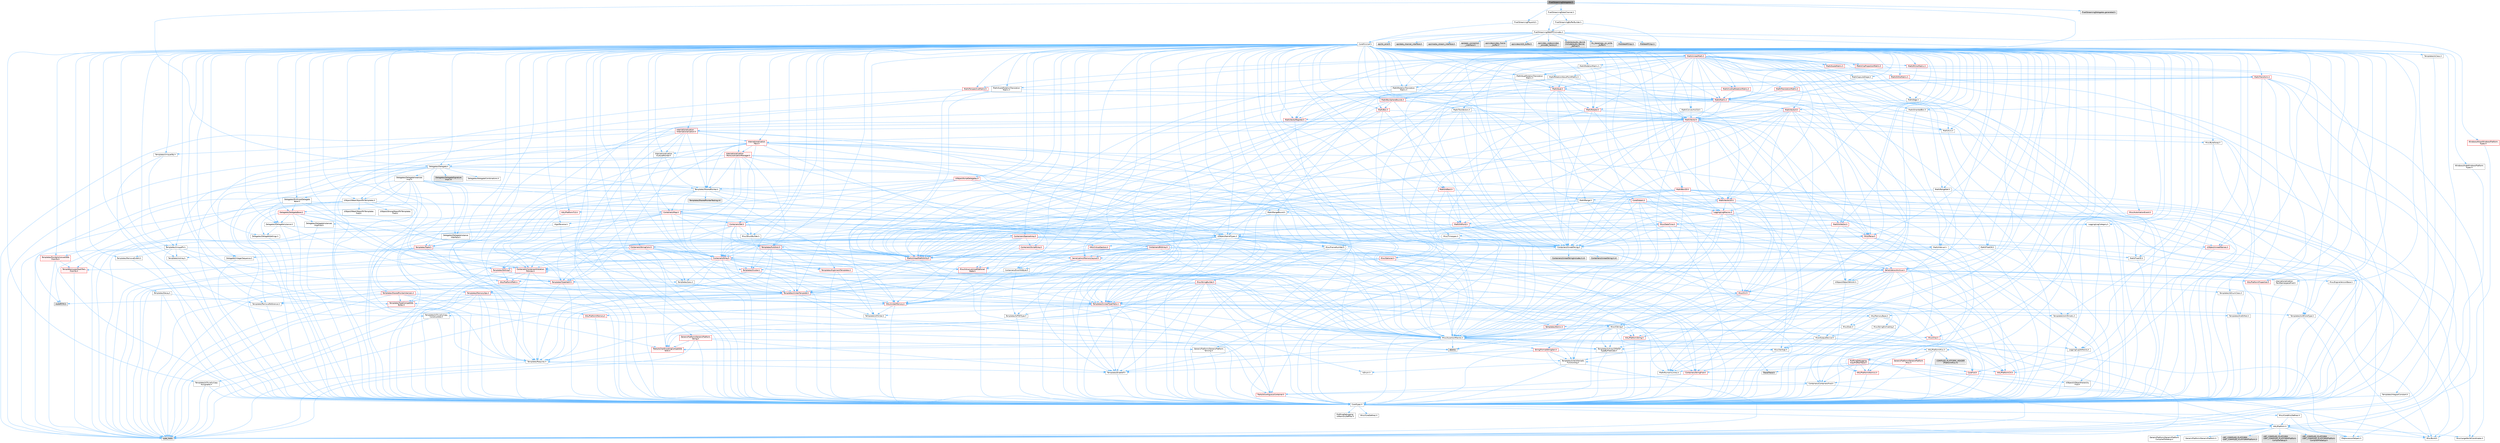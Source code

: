 digraph "PixelStreamingDelegates.h"
{
 // INTERACTIVE_SVG=YES
 // LATEX_PDF_SIZE
  bgcolor="transparent";
  edge [fontname=Helvetica,fontsize=10,labelfontname=Helvetica,labelfontsize=10];
  node [fontname=Helvetica,fontsize=10,shape=box,height=0.2,width=0.4];
  Node1 [id="Node000001",label="PixelStreamingDelegates.h",height=0.2,width=0.4,color="gray40", fillcolor="grey60", style="filled", fontcolor="black",tooltip=" "];
  Node1 -> Node2 [id="edge1_Node000001_Node000002",color="steelblue1",style="solid",tooltip=" "];
  Node2 [id="Node000002",label="Delegates/Delegate.h",height=0.2,width=0.4,color="grey40", fillcolor="white", style="filled",URL="$d4/d80/Delegate_8h.html",tooltip=" "];
  Node2 -> Node3 [id="edge2_Node000002_Node000003",color="steelblue1",style="solid",tooltip=" "];
  Node3 [id="Node000003",label="CoreTypes.h",height=0.2,width=0.4,color="grey40", fillcolor="white", style="filled",URL="$dc/dec/CoreTypes_8h.html",tooltip=" "];
  Node3 -> Node4 [id="edge3_Node000003_Node000004",color="steelblue1",style="solid",tooltip=" "];
  Node4 [id="Node000004",label="HAL/Platform.h",height=0.2,width=0.4,color="grey40", fillcolor="white", style="filled",URL="$d9/dd0/Platform_8h.html",tooltip=" "];
  Node4 -> Node5 [id="edge4_Node000004_Node000005",color="steelblue1",style="solid",tooltip=" "];
  Node5 [id="Node000005",label="Misc/Build.h",height=0.2,width=0.4,color="grey40", fillcolor="white", style="filled",URL="$d3/dbb/Build_8h.html",tooltip=" "];
  Node4 -> Node6 [id="edge5_Node000004_Node000006",color="steelblue1",style="solid",tooltip=" "];
  Node6 [id="Node000006",label="Misc/LargeWorldCoordinates.h",height=0.2,width=0.4,color="grey40", fillcolor="white", style="filled",URL="$d2/dcb/LargeWorldCoordinates_8h.html",tooltip=" "];
  Node4 -> Node7 [id="edge6_Node000004_Node000007",color="steelblue1",style="solid",tooltip=" "];
  Node7 [id="Node000007",label="type_traits",height=0.2,width=0.4,color="grey60", fillcolor="#E0E0E0", style="filled",tooltip=" "];
  Node4 -> Node8 [id="edge7_Node000004_Node000008",color="steelblue1",style="solid",tooltip=" "];
  Node8 [id="Node000008",label="PreprocessorHelpers.h",height=0.2,width=0.4,color="grey40", fillcolor="white", style="filled",URL="$db/ddb/PreprocessorHelpers_8h.html",tooltip=" "];
  Node4 -> Node9 [id="edge8_Node000004_Node000009",color="steelblue1",style="solid",tooltip=" "];
  Node9 [id="Node000009",label="UBT_COMPILED_PLATFORM\l/UBT_COMPILED_PLATFORMPlatform\lCompilerPreSetup.h",height=0.2,width=0.4,color="grey60", fillcolor="#E0E0E0", style="filled",tooltip=" "];
  Node4 -> Node10 [id="edge9_Node000004_Node000010",color="steelblue1",style="solid",tooltip=" "];
  Node10 [id="Node000010",label="GenericPlatform/GenericPlatform\lCompilerPreSetup.h",height=0.2,width=0.4,color="grey40", fillcolor="white", style="filled",URL="$d9/dc8/GenericPlatformCompilerPreSetup_8h.html",tooltip=" "];
  Node4 -> Node11 [id="edge10_Node000004_Node000011",color="steelblue1",style="solid",tooltip=" "];
  Node11 [id="Node000011",label="GenericPlatform/GenericPlatform.h",height=0.2,width=0.4,color="grey40", fillcolor="white", style="filled",URL="$d6/d84/GenericPlatform_8h.html",tooltip=" "];
  Node4 -> Node12 [id="edge11_Node000004_Node000012",color="steelblue1",style="solid",tooltip=" "];
  Node12 [id="Node000012",label="UBT_COMPILED_PLATFORM\l/UBT_COMPILED_PLATFORMPlatform.h",height=0.2,width=0.4,color="grey60", fillcolor="#E0E0E0", style="filled",tooltip=" "];
  Node4 -> Node13 [id="edge12_Node000004_Node000013",color="steelblue1",style="solid",tooltip=" "];
  Node13 [id="Node000013",label="UBT_COMPILED_PLATFORM\l/UBT_COMPILED_PLATFORMPlatform\lCompilerSetup.h",height=0.2,width=0.4,color="grey60", fillcolor="#E0E0E0", style="filled",tooltip=" "];
  Node3 -> Node14 [id="edge13_Node000003_Node000014",color="steelblue1",style="solid",tooltip=" "];
  Node14 [id="Node000014",label="ProfilingDebugging\l/UMemoryDefines.h",height=0.2,width=0.4,color="grey40", fillcolor="white", style="filled",URL="$d2/da2/UMemoryDefines_8h.html",tooltip=" "];
  Node3 -> Node15 [id="edge14_Node000003_Node000015",color="steelblue1",style="solid",tooltip=" "];
  Node15 [id="Node000015",label="Misc/CoreMiscDefines.h",height=0.2,width=0.4,color="grey40", fillcolor="white", style="filled",URL="$da/d38/CoreMiscDefines_8h.html",tooltip=" "];
  Node15 -> Node4 [id="edge15_Node000015_Node000004",color="steelblue1",style="solid",tooltip=" "];
  Node15 -> Node8 [id="edge16_Node000015_Node000008",color="steelblue1",style="solid",tooltip=" "];
  Node3 -> Node16 [id="edge17_Node000003_Node000016",color="steelblue1",style="solid",tooltip=" "];
  Node16 [id="Node000016",label="Misc/CoreDefines.h",height=0.2,width=0.4,color="grey40", fillcolor="white", style="filled",URL="$d3/dd2/CoreDefines_8h.html",tooltip=" "];
  Node2 -> Node17 [id="edge18_Node000002_Node000017",color="steelblue1",style="solid",tooltip=" "];
  Node17 [id="Node000017",label="Misc/AssertionMacros.h",height=0.2,width=0.4,color="grey40", fillcolor="white", style="filled",URL="$d0/dfa/AssertionMacros_8h.html",tooltip=" "];
  Node17 -> Node3 [id="edge19_Node000017_Node000003",color="steelblue1",style="solid",tooltip=" "];
  Node17 -> Node4 [id="edge20_Node000017_Node000004",color="steelblue1",style="solid",tooltip=" "];
  Node17 -> Node18 [id="edge21_Node000017_Node000018",color="steelblue1",style="solid",tooltip=" "];
  Node18 [id="Node000018",label="HAL/PlatformMisc.h",height=0.2,width=0.4,color="grey40", fillcolor="white", style="filled",URL="$d0/df5/PlatformMisc_8h.html",tooltip=" "];
  Node18 -> Node3 [id="edge22_Node000018_Node000003",color="steelblue1",style="solid",tooltip=" "];
  Node18 -> Node19 [id="edge23_Node000018_Node000019",color="steelblue1",style="solid",tooltip=" "];
  Node19 [id="Node000019",label="GenericPlatform/GenericPlatform\lMisc.h",height=0.2,width=0.4,color="red", fillcolor="#FFF0F0", style="filled",URL="$db/d9a/GenericPlatformMisc_8h.html",tooltip=" "];
  Node19 -> Node20 [id="edge24_Node000019_Node000020",color="steelblue1",style="solid",tooltip=" "];
  Node20 [id="Node000020",label="Containers/StringFwd.h",height=0.2,width=0.4,color="red", fillcolor="#FFF0F0", style="filled",URL="$df/d37/StringFwd_8h.html",tooltip=" "];
  Node20 -> Node3 [id="edge25_Node000020_Node000003",color="steelblue1",style="solid",tooltip=" "];
  Node20 -> Node23 [id="edge26_Node000020_Node000023",color="steelblue1",style="solid",tooltip=" "];
  Node23 [id="Node000023",label="Traits/IsContiguousContainer.h",height=0.2,width=0.4,color="red", fillcolor="#FFF0F0", style="filled",URL="$d5/d3c/IsContiguousContainer_8h.html",tooltip=" "];
  Node23 -> Node3 [id="edge27_Node000023_Node000003",color="steelblue1",style="solid",tooltip=" "];
  Node19 -> Node25 [id="edge28_Node000019_Node000025",color="steelblue1",style="solid",tooltip=" "];
  Node25 [id="Node000025",label="CoreFwd.h",height=0.2,width=0.4,color="red", fillcolor="#FFF0F0", style="filled",URL="$d1/d1e/CoreFwd_8h.html",tooltip=" "];
  Node25 -> Node3 [id="edge29_Node000025_Node000003",color="steelblue1",style="solid",tooltip=" "];
  Node25 -> Node26 [id="edge30_Node000025_Node000026",color="steelblue1",style="solid",tooltip=" "];
  Node26 [id="Node000026",label="Containers/ContainersFwd.h",height=0.2,width=0.4,color="grey40", fillcolor="white", style="filled",URL="$d4/d0a/ContainersFwd_8h.html",tooltip=" "];
  Node26 -> Node4 [id="edge31_Node000026_Node000004",color="steelblue1",style="solid",tooltip=" "];
  Node26 -> Node3 [id="edge32_Node000026_Node000003",color="steelblue1",style="solid",tooltip=" "];
  Node26 -> Node23 [id="edge33_Node000026_Node000023",color="steelblue1",style="solid",tooltip=" "];
  Node25 -> Node28 [id="edge34_Node000025_Node000028",color="steelblue1",style="solid",tooltip=" "];
  Node28 [id="Node000028",label="UObject/UObjectHierarchy\lFwd.h",height=0.2,width=0.4,color="grey40", fillcolor="white", style="filled",URL="$d3/d13/UObjectHierarchyFwd_8h.html",tooltip=" "];
  Node19 -> Node3 [id="edge35_Node000019_Node000003",color="steelblue1",style="solid",tooltip=" "];
  Node19 -> Node30 [id="edge36_Node000019_Node000030",color="steelblue1",style="solid",tooltip=" "];
  Node30 [id="Node000030",label="HAL/PlatformCrt.h",height=0.2,width=0.4,color="red", fillcolor="#FFF0F0", style="filled",URL="$d8/d75/PlatformCrt_8h.html",tooltip=" "];
  Node19 -> Node40 [id="edge37_Node000019_Node000040",color="steelblue1",style="solid",tooltip=" "];
  Node40 [id="Node000040",label="Math/NumericLimits.h",height=0.2,width=0.4,color="grey40", fillcolor="white", style="filled",URL="$df/d1b/NumericLimits_8h.html",tooltip=" "];
  Node40 -> Node3 [id="edge38_Node000040_Node000003",color="steelblue1",style="solid",tooltip=" "];
  Node18 -> Node45 [id="edge39_Node000018_Node000045",color="steelblue1",style="solid",tooltip=" "];
  Node45 [id="Node000045",label="COMPILED_PLATFORM_HEADER\l(PlatformMisc.h)",height=0.2,width=0.4,color="grey60", fillcolor="#E0E0E0", style="filled",tooltip=" "];
  Node18 -> Node46 [id="edge40_Node000018_Node000046",color="steelblue1",style="solid",tooltip=" "];
  Node46 [id="Node000046",label="ProfilingDebugging\l/CpuProfilerTrace.h",height=0.2,width=0.4,color="red", fillcolor="#FFF0F0", style="filled",URL="$da/dcb/CpuProfilerTrace_8h.html",tooltip=" "];
  Node46 -> Node3 [id="edge41_Node000046_Node000003",color="steelblue1",style="solid",tooltip=" "];
  Node46 -> Node26 [id="edge42_Node000046_Node000026",color="steelblue1",style="solid",tooltip=" "];
  Node46 -> Node47 [id="edge43_Node000046_Node000047",color="steelblue1",style="solid",tooltip=" "];
  Node47 [id="Node000047",label="HAL/PlatformAtomics.h",height=0.2,width=0.4,color="red", fillcolor="#FFF0F0", style="filled",URL="$d3/d36/PlatformAtomics_8h.html",tooltip=" "];
  Node47 -> Node3 [id="edge44_Node000047_Node000003",color="steelblue1",style="solid",tooltip=" "];
  Node46 -> Node8 [id="edge45_Node000046_Node000008",color="steelblue1",style="solid",tooltip=" "];
  Node46 -> Node5 [id="edge46_Node000046_Node000005",color="steelblue1",style="solid",tooltip=" "];
  Node46 -> Node53 [id="edge47_Node000046_Node000053",color="steelblue1",style="solid",tooltip=" "];
  Node53 [id="Node000053",label="Trace/Trace.h",height=0.2,width=0.4,color="grey60", fillcolor="#E0E0E0", style="filled",tooltip=" "];
  Node17 -> Node8 [id="edge48_Node000017_Node000008",color="steelblue1",style="solid",tooltip=" "];
  Node17 -> Node54 [id="edge49_Node000017_Node000054",color="steelblue1",style="solid",tooltip=" "];
  Node54 [id="Node000054",label="Templates/EnableIf.h",height=0.2,width=0.4,color="grey40", fillcolor="white", style="filled",URL="$d7/d60/EnableIf_8h.html",tooltip=" "];
  Node54 -> Node3 [id="edge50_Node000054_Node000003",color="steelblue1",style="solid",tooltip=" "];
  Node17 -> Node55 [id="edge51_Node000017_Node000055",color="steelblue1",style="solid",tooltip=" "];
  Node55 [id="Node000055",label="Templates/IsArrayOrRefOf\lTypeByPredicate.h",height=0.2,width=0.4,color="grey40", fillcolor="white", style="filled",URL="$d6/da1/IsArrayOrRefOfTypeByPredicate_8h.html",tooltip=" "];
  Node55 -> Node3 [id="edge52_Node000055_Node000003",color="steelblue1",style="solid",tooltip=" "];
  Node17 -> Node56 [id="edge53_Node000017_Node000056",color="steelblue1",style="solid",tooltip=" "];
  Node56 [id="Node000056",label="Templates/IsValidVariadic\lFunctionArg.h",height=0.2,width=0.4,color="grey40", fillcolor="white", style="filled",URL="$d0/dc8/IsValidVariadicFunctionArg_8h.html",tooltip=" "];
  Node56 -> Node3 [id="edge54_Node000056_Node000003",color="steelblue1",style="solid",tooltip=" "];
  Node56 -> Node57 [id="edge55_Node000056_Node000057",color="steelblue1",style="solid",tooltip=" "];
  Node57 [id="Node000057",label="IsEnum.h",height=0.2,width=0.4,color="grey40", fillcolor="white", style="filled",URL="$d4/de5/IsEnum_8h.html",tooltip=" "];
  Node56 -> Node7 [id="edge56_Node000056_Node000007",color="steelblue1",style="solid",tooltip=" "];
  Node17 -> Node58 [id="edge57_Node000017_Node000058",color="steelblue1",style="solid",tooltip=" "];
  Node58 [id="Node000058",label="Traits/IsCharEncodingCompatible\lWith.h",height=0.2,width=0.4,color="red", fillcolor="#FFF0F0", style="filled",URL="$df/dd1/IsCharEncodingCompatibleWith_8h.html",tooltip=" "];
  Node58 -> Node7 [id="edge58_Node000058_Node000007",color="steelblue1",style="solid",tooltip=" "];
  Node17 -> Node60 [id="edge59_Node000017_Node000060",color="steelblue1",style="solid",tooltip=" "];
  Node60 [id="Node000060",label="Misc/VarArgs.h",height=0.2,width=0.4,color="grey40", fillcolor="white", style="filled",URL="$d5/d6f/VarArgs_8h.html",tooltip=" "];
  Node60 -> Node3 [id="edge60_Node000060_Node000003",color="steelblue1",style="solid",tooltip=" "];
  Node17 -> Node61 [id="edge61_Node000017_Node000061",color="steelblue1",style="solid",tooltip=" "];
  Node61 [id="Node000061",label="String/FormatStringSan.h",height=0.2,width=0.4,color="red", fillcolor="#FFF0F0", style="filled",URL="$d3/d8b/FormatStringSan_8h.html",tooltip=" "];
  Node61 -> Node7 [id="edge62_Node000061_Node000007",color="steelblue1",style="solid",tooltip=" "];
  Node61 -> Node3 [id="edge63_Node000061_Node000003",color="steelblue1",style="solid",tooltip=" "];
  Node61 -> Node62 [id="edge64_Node000061_Node000062",color="steelblue1",style="solid",tooltip=" "];
  Node62 [id="Node000062",label="Templates/Requires.h",height=0.2,width=0.4,color="grey40", fillcolor="white", style="filled",URL="$dc/d96/Requires_8h.html",tooltip=" "];
  Node62 -> Node54 [id="edge65_Node000062_Node000054",color="steelblue1",style="solid",tooltip=" "];
  Node62 -> Node7 [id="edge66_Node000062_Node000007",color="steelblue1",style="solid",tooltip=" "];
  Node61 -> Node56 [id="edge67_Node000061_Node000056",color="steelblue1",style="solid",tooltip=" "];
  Node61 -> Node26 [id="edge68_Node000061_Node000026",color="steelblue1",style="solid",tooltip=" "];
  Node17 -> Node67 [id="edge69_Node000017_Node000067",color="steelblue1",style="solid",tooltip=" "];
  Node67 [id="Node000067",label="atomic",height=0.2,width=0.4,color="grey60", fillcolor="#E0E0E0", style="filled",tooltip=" "];
  Node2 -> Node68 [id="edge70_Node000002_Node000068",color="steelblue1",style="solid",tooltip=" "];
  Node68 [id="Node000068",label="UObject/NameTypes.h",height=0.2,width=0.4,color="grey40", fillcolor="white", style="filled",URL="$d6/d35/NameTypes_8h.html",tooltip=" "];
  Node68 -> Node3 [id="edge71_Node000068_Node000003",color="steelblue1",style="solid",tooltip=" "];
  Node68 -> Node17 [id="edge72_Node000068_Node000017",color="steelblue1",style="solid",tooltip=" "];
  Node68 -> Node69 [id="edge73_Node000068_Node000069",color="steelblue1",style="solid",tooltip=" "];
  Node69 [id="Node000069",label="HAL/UnrealMemory.h",height=0.2,width=0.4,color="red", fillcolor="#FFF0F0", style="filled",URL="$d9/d96/UnrealMemory_8h.html",tooltip=" "];
  Node69 -> Node3 [id="edge74_Node000069_Node000003",color="steelblue1",style="solid",tooltip=" "];
  Node69 -> Node73 [id="edge75_Node000069_Node000073",color="steelblue1",style="solid",tooltip=" "];
  Node73 [id="Node000073",label="HAL/MemoryBase.h",height=0.2,width=0.4,color="grey40", fillcolor="white", style="filled",URL="$d6/d9f/MemoryBase_8h.html",tooltip=" "];
  Node73 -> Node3 [id="edge76_Node000073_Node000003",color="steelblue1",style="solid",tooltip=" "];
  Node73 -> Node47 [id="edge77_Node000073_Node000047",color="steelblue1",style="solid",tooltip=" "];
  Node73 -> Node30 [id="edge78_Node000073_Node000030",color="steelblue1",style="solid",tooltip=" "];
  Node73 -> Node74 [id="edge79_Node000073_Node000074",color="steelblue1",style="solid",tooltip=" "];
  Node74 [id="Node000074",label="Misc/Exec.h",height=0.2,width=0.4,color="grey40", fillcolor="white", style="filled",URL="$de/ddb/Exec_8h.html",tooltip=" "];
  Node74 -> Node3 [id="edge80_Node000074_Node000003",color="steelblue1",style="solid",tooltip=" "];
  Node74 -> Node17 [id="edge81_Node000074_Node000017",color="steelblue1",style="solid",tooltip=" "];
  Node73 -> Node75 [id="edge82_Node000073_Node000075",color="steelblue1",style="solid",tooltip=" "];
  Node75 [id="Node000075",label="Misc/OutputDevice.h",height=0.2,width=0.4,color="grey40", fillcolor="white", style="filled",URL="$d7/d32/OutputDevice_8h.html",tooltip=" "];
  Node75 -> Node25 [id="edge83_Node000075_Node000025",color="steelblue1",style="solid",tooltip=" "];
  Node75 -> Node3 [id="edge84_Node000075_Node000003",color="steelblue1",style="solid",tooltip=" "];
  Node75 -> Node76 [id="edge85_Node000075_Node000076",color="steelblue1",style="solid",tooltip=" "];
  Node76 [id="Node000076",label="Logging/LogVerbosity.h",height=0.2,width=0.4,color="grey40", fillcolor="white", style="filled",URL="$d2/d8f/LogVerbosity_8h.html",tooltip=" "];
  Node76 -> Node3 [id="edge86_Node000076_Node000003",color="steelblue1",style="solid",tooltip=" "];
  Node75 -> Node60 [id="edge87_Node000075_Node000060",color="steelblue1",style="solid",tooltip=" "];
  Node75 -> Node55 [id="edge88_Node000075_Node000055",color="steelblue1",style="solid",tooltip=" "];
  Node75 -> Node56 [id="edge89_Node000075_Node000056",color="steelblue1",style="solid",tooltip=" "];
  Node75 -> Node58 [id="edge90_Node000075_Node000058",color="steelblue1",style="solid",tooltip=" "];
  Node73 -> Node77 [id="edge91_Node000073_Node000077",color="steelblue1",style="solid",tooltip=" "];
  Node77 [id="Node000077",label="Templates/Atomic.h",height=0.2,width=0.4,color="red", fillcolor="#FFF0F0", style="filled",URL="$d3/d91/Atomic_8h.html",tooltip=" "];
  Node77 -> Node67 [id="edge92_Node000077_Node000067",color="steelblue1",style="solid",tooltip=" "];
  Node69 -> Node86 [id="edge93_Node000069_Node000086",color="steelblue1",style="solid",tooltip=" "];
  Node86 [id="Node000086",label="HAL/PlatformMemory.h",height=0.2,width=0.4,color="red", fillcolor="#FFF0F0", style="filled",URL="$de/d68/PlatformMemory_8h.html",tooltip=" "];
  Node86 -> Node3 [id="edge94_Node000086_Node000003",color="steelblue1",style="solid",tooltip=" "];
  Node69 -> Node89 [id="edge95_Node000069_Node000089",color="steelblue1",style="solid",tooltip=" "];
  Node89 [id="Node000089",label="Templates/IsPointer.h",height=0.2,width=0.4,color="grey40", fillcolor="white", style="filled",URL="$d7/d05/IsPointer_8h.html",tooltip=" "];
  Node89 -> Node3 [id="edge96_Node000089_Node000003",color="steelblue1",style="solid",tooltip=" "];
  Node68 -> Node90 [id="edge97_Node000068_Node000090",color="steelblue1",style="solid",tooltip=" "];
  Node90 [id="Node000090",label="Templates/UnrealTypeTraits.h",height=0.2,width=0.4,color="red", fillcolor="#FFF0F0", style="filled",URL="$d2/d2d/UnrealTypeTraits_8h.html",tooltip=" "];
  Node90 -> Node3 [id="edge98_Node000090_Node000003",color="steelblue1",style="solid",tooltip=" "];
  Node90 -> Node89 [id="edge99_Node000090_Node000089",color="steelblue1",style="solid",tooltip=" "];
  Node90 -> Node17 [id="edge100_Node000090_Node000017",color="steelblue1",style="solid",tooltip=" "];
  Node90 -> Node82 [id="edge101_Node000090_Node000082",color="steelblue1",style="solid",tooltip=" "];
  Node82 [id="Node000082",label="Templates/AndOrNot.h",height=0.2,width=0.4,color="grey40", fillcolor="white", style="filled",URL="$db/d0a/AndOrNot_8h.html",tooltip=" "];
  Node82 -> Node3 [id="edge102_Node000082_Node000003",color="steelblue1",style="solid",tooltip=" "];
  Node90 -> Node54 [id="edge103_Node000090_Node000054",color="steelblue1",style="solid",tooltip=" "];
  Node90 -> Node91 [id="edge104_Node000090_Node000091",color="steelblue1",style="solid",tooltip=" "];
  Node91 [id="Node000091",label="Templates/IsArithmetic.h",height=0.2,width=0.4,color="grey40", fillcolor="white", style="filled",URL="$d2/d5d/IsArithmetic_8h.html",tooltip=" "];
  Node91 -> Node3 [id="edge105_Node000091_Node000003",color="steelblue1",style="solid",tooltip=" "];
  Node90 -> Node57 [id="edge106_Node000090_Node000057",color="steelblue1",style="solid",tooltip=" "];
  Node90 -> Node93 [id="edge107_Node000090_Node000093",color="steelblue1",style="solid",tooltip=" "];
  Node93 [id="Node000093",label="Templates/IsPODType.h",height=0.2,width=0.4,color="grey40", fillcolor="white", style="filled",URL="$d7/db1/IsPODType_8h.html",tooltip=" "];
  Node93 -> Node3 [id="edge108_Node000093_Node000003",color="steelblue1",style="solid",tooltip=" "];
  Node90 -> Node94 [id="edge109_Node000090_Node000094",color="steelblue1",style="solid",tooltip=" "];
  Node94 [id="Node000094",label="Templates/IsUECoreType.h",height=0.2,width=0.4,color="grey40", fillcolor="white", style="filled",URL="$d1/db8/IsUECoreType_8h.html",tooltip=" "];
  Node94 -> Node3 [id="edge110_Node000094_Node000003",color="steelblue1",style="solid",tooltip=" "];
  Node94 -> Node7 [id="edge111_Node000094_Node000007",color="steelblue1",style="solid",tooltip=" "];
  Node90 -> Node83 [id="edge112_Node000090_Node000083",color="steelblue1",style="solid",tooltip=" "];
  Node83 [id="Node000083",label="Templates/IsTriviallyCopy\lConstructible.h",height=0.2,width=0.4,color="grey40", fillcolor="white", style="filled",URL="$d3/d78/IsTriviallyCopyConstructible_8h.html",tooltip=" "];
  Node83 -> Node3 [id="edge113_Node000083_Node000003",color="steelblue1",style="solid",tooltip=" "];
  Node83 -> Node7 [id="edge114_Node000083_Node000007",color="steelblue1",style="solid",tooltip=" "];
  Node68 -> Node95 [id="edge115_Node000068_Node000095",color="steelblue1",style="solid",tooltip=" "];
  Node95 [id="Node000095",label="Templates/UnrealTemplate.h",height=0.2,width=0.4,color="red", fillcolor="#FFF0F0", style="filled",URL="$d4/d24/UnrealTemplate_8h.html",tooltip=" "];
  Node95 -> Node3 [id="edge116_Node000095_Node000003",color="steelblue1",style="solid",tooltip=" "];
  Node95 -> Node89 [id="edge117_Node000095_Node000089",color="steelblue1",style="solid",tooltip=" "];
  Node95 -> Node69 [id="edge118_Node000095_Node000069",color="steelblue1",style="solid",tooltip=" "];
  Node95 -> Node90 [id="edge119_Node000095_Node000090",color="steelblue1",style="solid",tooltip=" "];
  Node95 -> Node98 [id="edge120_Node000095_Node000098",color="steelblue1",style="solid",tooltip=" "];
  Node98 [id="Node000098",label="Templates/RemoveReference.h",height=0.2,width=0.4,color="grey40", fillcolor="white", style="filled",URL="$da/dbe/RemoveReference_8h.html",tooltip=" "];
  Node98 -> Node3 [id="edge121_Node000098_Node000003",color="steelblue1",style="solid",tooltip=" "];
  Node95 -> Node62 [id="edge122_Node000095_Node000062",color="steelblue1",style="solid",tooltip=" "];
  Node95 -> Node99 [id="edge123_Node000095_Node000099",color="steelblue1",style="solid",tooltip=" "];
  Node99 [id="Node000099",label="Templates/TypeCompatible\lBytes.h",height=0.2,width=0.4,color="red", fillcolor="#FFF0F0", style="filled",URL="$df/d0a/TypeCompatibleBytes_8h.html",tooltip=" "];
  Node99 -> Node3 [id="edge124_Node000099_Node000003",color="steelblue1",style="solid",tooltip=" "];
  Node99 -> Node7 [id="edge125_Node000099_Node000007",color="steelblue1",style="solid",tooltip=" "];
  Node95 -> Node23 [id="edge126_Node000095_Node000023",color="steelblue1",style="solid",tooltip=" "];
  Node95 -> Node7 [id="edge127_Node000095_Node000007",color="steelblue1",style="solid",tooltip=" "];
  Node68 -> Node101 [id="edge128_Node000068_Node000101",color="steelblue1",style="solid",tooltip=" "];
  Node101 [id="Node000101",label="Containers/UnrealString.h",height=0.2,width=0.4,color="grey40", fillcolor="white", style="filled",URL="$d5/dba/UnrealString_8h.html",tooltip=" "];
  Node101 -> Node102 [id="edge129_Node000101_Node000102",color="steelblue1",style="solid",tooltip=" "];
  Node102 [id="Node000102",label="Containers/UnrealStringIncludes.h.inl",height=0.2,width=0.4,color="grey60", fillcolor="#E0E0E0", style="filled",tooltip=" "];
  Node101 -> Node103 [id="edge130_Node000101_Node000103",color="steelblue1",style="solid",tooltip=" "];
  Node103 [id="Node000103",label="Containers/UnrealString.h.inl",height=0.2,width=0.4,color="grey60", fillcolor="#E0E0E0", style="filled",tooltip=" "];
  Node101 -> Node104 [id="edge131_Node000101_Node000104",color="steelblue1",style="solid",tooltip=" "];
  Node104 [id="Node000104",label="Misc/StringFormatArg.h",height=0.2,width=0.4,color="grey40", fillcolor="white", style="filled",URL="$d2/d16/StringFormatArg_8h.html",tooltip=" "];
  Node104 -> Node26 [id="edge132_Node000104_Node000026",color="steelblue1",style="solid",tooltip=" "];
  Node68 -> Node105 [id="edge133_Node000068_Node000105",color="steelblue1",style="solid",tooltip=" "];
  Node105 [id="Node000105",label="HAL/CriticalSection.h",height=0.2,width=0.4,color="red", fillcolor="#FFF0F0", style="filled",URL="$d6/d90/CriticalSection_8h.html",tooltip=" "];
  Node68 -> Node108 [id="edge134_Node000068_Node000108",color="steelblue1",style="solid",tooltip=" "];
  Node108 [id="Node000108",label="Containers/StringConv.h",height=0.2,width=0.4,color="red", fillcolor="#FFF0F0", style="filled",URL="$d3/ddf/StringConv_8h.html",tooltip=" "];
  Node108 -> Node3 [id="edge135_Node000108_Node000003",color="steelblue1",style="solid",tooltip=" "];
  Node108 -> Node17 [id="edge136_Node000108_Node000017",color="steelblue1",style="solid",tooltip=" "];
  Node108 -> Node109 [id="edge137_Node000108_Node000109",color="steelblue1",style="solid",tooltip=" "];
  Node109 [id="Node000109",label="Containers/ContainerAllocation\lPolicies.h",height=0.2,width=0.4,color="red", fillcolor="#FFF0F0", style="filled",URL="$d7/dff/ContainerAllocationPolicies_8h.html",tooltip=" "];
  Node109 -> Node3 [id="edge138_Node000109_Node000003",color="steelblue1",style="solid",tooltip=" "];
  Node109 -> Node109 [id="edge139_Node000109_Node000109",color="steelblue1",style="solid",tooltip=" "];
  Node109 -> Node111 [id="edge140_Node000109_Node000111",color="steelblue1",style="solid",tooltip=" "];
  Node111 [id="Node000111",label="HAL/PlatformMath.h",height=0.2,width=0.4,color="red", fillcolor="#FFF0F0", style="filled",URL="$dc/d53/PlatformMath_8h.html",tooltip=" "];
  Node111 -> Node3 [id="edge141_Node000111_Node000003",color="steelblue1",style="solid",tooltip=" "];
  Node109 -> Node69 [id="edge142_Node000109_Node000069",color="steelblue1",style="solid",tooltip=" "];
  Node109 -> Node40 [id="edge143_Node000109_Node000040",color="steelblue1",style="solid",tooltip=" "];
  Node109 -> Node17 [id="edge144_Node000109_Node000017",color="steelblue1",style="solid",tooltip=" "];
  Node109 -> Node120 [id="edge145_Node000109_Node000120",color="steelblue1",style="solid",tooltip=" "];
  Node120 [id="Node000120",label="Templates/MemoryOps.h",height=0.2,width=0.4,color="red", fillcolor="#FFF0F0", style="filled",URL="$db/dea/MemoryOps_8h.html",tooltip=" "];
  Node120 -> Node3 [id="edge146_Node000120_Node000003",color="steelblue1",style="solid",tooltip=" "];
  Node120 -> Node69 [id="edge147_Node000120_Node000069",color="steelblue1",style="solid",tooltip=" "];
  Node120 -> Node84 [id="edge148_Node000120_Node000084",color="steelblue1",style="solid",tooltip=" "];
  Node84 [id="Node000084",label="Templates/IsTriviallyCopy\lAssignable.h",height=0.2,width=0.4,color="grey40", fillcolor="white", style="filled",URL="$d2/df2/IsTriviallyCopyAssignable_8h.html",tooltip=" "];
  Node84 -> Node3 [id="edge149_Node000084_Node000003",color="steelblue1",style="solid",tooltip=" "];
  Node84 -> Node7 [id="edge150_Node000084_Node000007",color="steelblue1",style="solid",tooltip=" "];
  Node120 -> Node83 [id="edge151_Node000120_Node000083",color="steelblue1",style="solid",tooltip=" "];
  Node120 -> Node62 [id="edge152_Node000120_Node000062",color="steelblue1",style="solid",tooltip=" "];
  Node120 -> Node90 [id="edge153_Node000120_Node000090",color="steelblue1",style="solid",tooltip=" "];
  Node120 -> Node7 [id="edge154_Node000120_Node000007",color="steelblue1",style="solid",tooltip=" "];
  Node109 -> Node99 [id="edge155_Node000109_Node000099",color="steelblue1",style="solid",tooltip=" "];
  Node109 -> Node7 [id="edge156_Node000109_Node000007",color="steelblue1",style="solid",tooltip=" "];
  Node108 -> Node121 [id="edge157_Node000108_Node000121",color="steelblue1",style="solid",tooltip=" "];
  Node121 [id="Node000121",label="Containers/Array.h",height=0.2,width=0.4,color="red", fillcolor="#FFF0F0", style="filled",URL="$df/dd0/Array_8h.html",tooltip=" "];
  Node121 -> Node3 [id="edge158_Node000121_Node000003",color="steelblue1",style="solid",tooltip=" "];
  Node121 -> Node17 [id="edge159_Node000121_Node000017",color="steelblue1",style="solid",tooltip=" "];
  Node121 -> Node122 [id="edge160_Node000121_Node000122",color="steelblue1",style="solid",tooltip=" "];
  Node122 [id="Node000122",label="Misc/IntrusiveUnsetOptional\lState.h",height=0.2,width=0.4,color="red", fillcolor="#FFF0F0", style="filled",URL="$d2/d0a/IntrusiveUnsetOptionalState_8h.html",tooltip=" "];
  Node121 -> Node69 [id="edge161_Node000121_Node000069",color="steelblue1",style="solid",tooltip=" "];
  Node121 -> Node90 [id="edge162_Node000121_Node000090",color="steelblue1",style="solid",tooltip=" "];
  Node121 -> Node95 [id="edge163_Node000121_Node000095",color="steelblue1",style="solid",tooltip=" "];
  Node121 -> Node109 [id="edge164_Node000121_Node000109",color="steelblue1",style="solid",tooltip=" "];
  Node121 -> Node128 [id="edge165_Node000121_Node000128",color="steelblue1",style="solid",tooltip=" "];
  Node128 [id="Node000128",label="Serialization/Archive.h",height=0.2,width=0.4,color="red", fillcolor="#FFF0F0", style="filled",URL="$d7/d3b/Archive_8h.html",tooltip=" "];
  Node128 -> Node25 [id="edge166_Node000128_Node000025",color="steelblue1",style="solid",tooltip=" "];
  Node128 -> Node3 [id="edge167_Node000128_Node000003",color="steelblue1",style="solid",tooltip=" "];
  Node128 -> Node129 [id="edge168_Node000128_Node000129",color="steelblue1",style="solid",tooltip=" "];
  Node129 [id="Node000129",label="HAL/PlatformProperties.h",height=0.2,width=0.4,color="red", fillcolor="#FFF0F0", style="filled",URL="$d9/db0/PlatformProperties_8h.html",tooltip=" "];
  Node129 -> Node3 [id="edge169_Node000129_Node000003",color="steelblue1",style="solid",tooltip=" "];
  Node128 -> Node132 [id="edge170_Node000128_Node000132",color="steelblue1",style="solid",tooltip=" "];
  Node132 [id="Node000132",label="Internationalization\l/TextNamespaceFwd.h",height=0.2,width=0.4,color="grey40", fillcolor="white", style="filled",URL="$d8/d97/TextNamespaceFwd_8h.html",tooltip=" "];
  Node132 -> Node3 [id="edge171_Node000132_Node000003",color="steelblue1",style="solid",tooltip=" "];
  Node128 -> Node17 [id="edge172_Node000128_Node000017",color="steelblue1",style="solid",tooltip=" "];
  Node128 -> Node5 [id="edge173_Node000128_Node000005",color="steelblue1",style="solid",tooltip=" "];
  Node128 -> Node133 [id="edge174_Node000128_Node000133",color="steelblue1",style="solid",tooltip=" "];
  Node133 [id="Node000133",label="Misc/EngineVersionBase.h",height=0.2,width=0.4,color="grey40", fillcolor="white", style="filled",URL="$d5/d2b/EngineVersionBase_8h.html",tooltip=" "];
  Node133 -> Node3 [id="edge175_Node000133_Node000003",color="steelblue1",style="solid",tooltip=" "];
  Node128 -> Node60 [id="edge176_Node000128_Node000060",color="steelblue1",style="solid",tooltip=" "];
  Node128 -> Node54 [id="edge177_Node000128_Node000054",color="steelblue1",style="solid",tooltip=" "];
  Node128 -> Node55 [id="edge178_Node000128_Node000055",color="steelblue1",style="solid",tooltip=" "];
  Node128 -> Node136 [id="edge179_Node000128_Node000136",color="steelblue1",style="solid",tooltip=" "];
  Node136 [id="Node000136",label="Templates/IsEnumClass.h",height=0.2,width=0.4,color="grey40", fillcolor="white", style="filled",URL="$d7/d15/IsEnumClass_8h.html",tooltip=" "];
  Node136 -> Node3 [id="edge180_Node000136_Node000003",color="steelblue1",style="solid",tooltip=" "];
  Node136 -> Node82 [id="edge181_Node000136_Node000082",color="steelblue1",style="solid",tooltip=" "];
  Node128 -> Node56 [id="edge182_Node000128_Node000056",color="steelblue1",style="solid",tooltip=" "];
  Node128 -> Node95 [id="edge183_Node000128_Node000095",color="steelblue1",style="solid",tooltip=" "];
  Node128 -> Node58 [id="edge184_Node000128_Node000058",color="steelblue1",style="solid",tooltip=" "];
  Node128 -> Node137 [id="edge185_Node000128_Node000137",color="steelblue1",style="solid",tooltip=" "];
  Node137 [id="Node000137",label="UObject/ObjectVersion.h",height=0.2,width=0.4,color="grey40", fillcolor="white", style="filled",URL="$da/d63/ObjectVersion_8h.html",tooltip=" "];
  Node137 -> Node3 [id="edge186_Node000137_Node000003",color="steelblue1",style="solid",tooltip=" "];
  Node121 -> Node154 [id="edge187_Node000121_Node000154",color="steelblue1",style="solid",tooltip=" "];
  Node154 [id="Node000154",label="Templates/Invoke.h",height=0.2,width=0.4,color="red", fillcolor="#FFF0F0", style="filled",URL="$d7/deb/Invoke_8h.html",tooltip=" "];
  Node154 -> Node3 [id="edge188_Node000154_Node000003",color="steelblue1",style="solid",tooltip=" "];
  Node154 -> Node95 [id="edge189_Node000154_Node000095",color="steelblue1",style="solid",tooltip=" "];
  Node154 -> Node7 [id="edge190_Node000154_Node000007",color="steelblue1",style="solid",tooltip=" "];
  Node121 -> Node159 [id="edge191_Node000121_Node000159",color="steelblue1",style="solid",tooltip=" "];
  Node159 [id="Node000159",label="Templates/Less.h",height=0.2,width=0.4,color="grey40", fillcolor="white", style="filled",URL="$de/dc8/Less_8h.html",tooltip=" "];
  Node159 -> Node3 [id="edge192_Node000159_Node000003",color="steelblue1",style="solid",tooltip=" "];
  Node159 -> Node95 [id="edge193_Node000159_Node000095",color="steelblue1",style="solid",tooltip=" "];
  Node121 -> Node166 [id="edge194_Node000121_Node000166",color="steelblue1",style="solid",tooltip=" "];
  Node166 [id="Node000166",label="Templates/LosesQualifiers\lFromTo.h",height=0.2,width=0.4,color="red", fillcolor="#FFF0F0", style="filled",URL="$d2/db3/LosesQualifiersFromTo_8h.html",tooltip=" "];
  Node166 -> Node7 [id="edge195_Node000166_Node000007",color="steelblue1",style="solid",tooltip=" "];
  Node121 -> Node62 [id="edge196_Node000121_Node000062",color="steelblue1",style="solid",tooltip=" "];
  Node121 -> Node167 [id="edge197_Node000121_Node000167",color="steelblue1",style="solid",tooltip=" "];
  Node167 [id="Node000167",label="Templates/Sorting.h",height=0.2,width=0.4,color="red", fillcolor="#FFF0F0", style="filled",URL="$d3/d9e/Sorting_8h.html",tooltip=" "];
  Node167 -> Node3 [id="edge198_Node000167_Node000003",color="steelblue1",style="solid",tooltip=" "];
  Node167 -> Node111 [id="edge199_Node000167_Node000111",color="steelblue1",style="solid",tooltip=" "];
  Node167 -> Node159 [id="edge200_Node000167_Node000159",color="steelblue1",style="solid",tooltip=" "];
  Node121 -> Node171 [id="edge201_Node000121_Node000171",color="steelblue1",style="solid",tooltip=" "];
  Node171 [id="Node000171",label="Templates/AlignmentTemplates.h",height=0.2,width=0.4,color="red", fillcolor="#FFF0F0", style="filled",URL="$dd/d32/AlignmentTemplates_8h.html",tooltip=" "];
  Node171 -> Node3 [id="edge202_Node000171_Node000003",color="steelblue1",style="solid",tooltip=" "];
  Node171 -> Node89 [id="edge203_Node000171_Node000089",color="steelblue1",style="solid",tooltip=" "];
  Node121 -> Node7 [id="edge204_Node000121_Node000007",color="steelblue1",style="solid",tooltip=" "];
  Node108 -> Node145 [id="edge205_Node000108_Node000145",color="steelblue1",style="solid",tooltip=" "];
  Node145 [id="Node000145",label="Misc/CString.h",height=0.2,width=0.4,color="grey40", fillcolor="white", style="filled",URL="$d2/d49/CString_8h.html",tooltip=" "];
  Node145 -> Node3 [id="edge206_Node000145_Node000003",color="steelblue1",style="solid",tooltip=" "];
  Node145 -> Node30 [id="edge207_Node000145_Node000030",color="steelblue1",style="solid",tooltip=" "];
  Node145 -> Node71 [id="edge208_Node000145_Node000071",color="steelblue1",style="solid",tooltip=" "];
  Node71 [id="Node000071",label="HAL/PlatformString.h",height=0.2,width=0.4,color="red", fillcolor="#FFF0F0", style="filled",URL="$db/db5/PlatformString_8h.html",tooltip=" "];
  Node71 -> Node3 [id="edge209_Node000071_Node000003",color="steelblue1",style="solid",tooltip=" "];
  Node145 -> Node17 [id="edge210_Node000145_Node000017",color="steelblue1",style="solid",tooltip=" "];
  Node145 -> Node146 [id="edge211_Node000145_Node000146",color="steelblue1",style="solid",tooltip=" "];
  Node146 [id="Node000146",label="Misc/Char.h",height=0.2,width=0.4,color="red", fillcolor="#FFF0F0", style="filled",URL="$d0/d58/Char_8h.html",tooltip=" "];
  Node146 -> Node3 [id="edge212_Node000146_Node000003",color="steelblue1",style="solid",tooltip=" "];
  Node146 -> Node7 [id="edge213_Node000146_Node000007",color="steelblue1",style="solid",tooltip=" "];
  Node145 -> Node60 [id="edge214_Node000145_Node000060",color="steelblue1",style="solid",tooltip=" "];
  Node145 -> Node55 [id="edge215_Node000145_Node000055",color="steelblue1",style="solid",tooltip=" "];
  Node145 -> Node56 [id="edge216_Node000145_Node000056",color="steelblue1",style="solid",tooltip=" "];
  Node145 -> Node58 [id="edge217_Node000145_Node000058",color="steelblue1",style="solid",tooltip=" "];
  Node108 -> Node172 [id="edge218_Node000108_Node000172",color="steelblue1",style="solid",tooltip=" "];
  Node172 [id="Node000172",label="Templates/IsArray.h",height=0.2,width=0.4,color="grey40", fillcolor="white", style="filled",URL="$d8/d8d/IsArray_8h.html",tooltip=" "];
  Node172 -> Node3 [id="edge219_Node000172_Node000003",color="steelblue1",style="solid",tooltip=" "];
  Node108 -> Node95 [id="edge220_Node000108_Node000095",color="steelblue1",style="solid",tooltip=" "];
  Node108 -> Node90 [id="edge221_Node000108_Node000090",color="steelblue1",style="solid",tooltip=" "];
  Node108 -> Node58 [id="edge222_Node000108_Node000058",color="steelblue1",style="solid",tooltip=" "];
  Node108 -> Node23 [id="edge223_Node000108_Node000023",color="steelblue1",style="solid",tooltip=" "];
  Node108 -> Node7 [id="edge224_Node000108_Node000007",color="steelblue1",style="solid",tooltip=" "];
  Node68 -> Node20 [id="edge225_Node000068_Node000020",color="steelblue1",style="solid",tooltip=" "];
  Node68 -> Node173 [id="edge226_Node000068_Node000173",color="steelblue1",style="solid",tooltip=" "];
  Node173 [id="Node000173",label="UObject/UnrealNames.h",height=0.2,width=0.4,color="red", fillcolor="#FFF0F0", style="filled",URL="$d8/db1/UnrealNames_8h.html",tooltip=" "];
  Node173 -> Node3 [id="edge227_Node000173_Node000003",color="steelblue1",style="solid",tooltip=" "];
  Node68 -> Node77 [id="edge228_Node000068_Node000077",color="steelblue1",style="solid",tooltip=" "];
  Node68 -> Node139 [id="edge229_Node000068_Node000139",color="steelblue1",style="solid",tooltip=" "];
  Node139 [id="Node000139",label="Serialization/MemoryLayout.h",height=0.2,width=0.4,color="red", fillcolor="#FFF0F0", style="filled",URL="$d7/d66/MemoryLayout_8h.html",tooltip=" "];
  Node139 -> Node142 [id="edge230_Node000139_Node000142",color="steelblue1",style="solid",tooltip=" "];
  Node142 [id="Node000142",label="Containers/EnumAsByte.h",height=0.2,width=0.4,color="grey40", fillcolor="white", style="filled",URL="$d6/d9a/EnumAsByte_8h.html",tooltip=" "];
  Node142 -> Node3 [id="edge231_Node000142_Node000003",color="steelblue1",style="solid",tooltip=" "];
  Node142 -> Node93 [id="edge232_Node000142_Node000093",color="steelblue1",style="solid",tooltip=" "];
  Node142 -> Node143 [id="edge233_Node000142_Node000143",color="steelblue1",style="solid",tooltip=" "];
  Node143 [id="Node000143",label="Templates/TypeHash.h",height=0.2,width=0.4,color="red", fillcolor="#FFF0F0", style="filled",URL="$d1/d62/TypeHash_8h.html",tooltip=" "];
  Node143 -> Node3 [id="edge234_Node000143_Node000003",color="steelblue1",style="solid",tooltip=" "];
  Node143 -> Node62 [id="edge235_Node000143_Node000062",color="steelblue1",style="solid",tooltip=" "];
  Node143 -> Node144 [id="edge236_Node000143_Node000144",color="steelblue1",style="solid",tooltip=" "];
  Node144 [id="Node000144",label="Misc/Crc.h",height=0.2,width=0.4,color="red", fillcolor="#FFF0F0", style="filled",URL="$d4/dd2/Crc_8h.html",tooltip=" "];
  Node144 -> Node3 [id="edge237_Node000144_Node000003",color="steelblue1",style="solid",tooltip=" "];
  Node144 -> Node71 [id="edge238_Node000144_Node000071",color="steelblue1",style="solid",tooltip=" "];
  Node144 -> Node17 [id="edge239_Node000144_Node000017",color="steelblue1",style="solid",tooltip=" "];
  Node144 -> Node145 [id="edge240_Node000144_Node000145",color="steelblue1",style="solid",tooltip=" "];
  Node144 -> Node146 [id="edge241_Node000144_Node000146",color="steelblue1",style="solid",tooltip=" "];
  Node144 -> Node90 [id="edge242_Node000144_Node000090",color="steelblue1",style="solid",tooltip=" "];
  Node143 -> Node7 [id="edge243_Node000143_Node000007",color="steelblue1",style="solid",tooltip=" "];
  Node139 -> Node20 [id="edge244_Node000139_Node000020",color="steelblue1",style="solid",tooltip=" "];
  Node139 -> Node69 [id="edge245_Node000139_Node000069",color="steelblue1",style="solid",tooltip=" "];
  Node139 -> Node54 [id="edge246_Node000139_Node000054",color="steelblue1",style="solid",tooltip=" "];
  Node139 -> Node95 [id="edge247_Node000139_Node000095",color="steelblue1",style="solid",tooltip=" "];
  Node68 -> Node122 [id="edge248_Node000068_Node000122",color="steelblue1",style="solid",tooltip=" "];
  Node68 -> Node175 [id="edge249_Node000068_Node000175",color="steelblue1",style="solid",tooltip=" "];
  Node175 [id="Node000175",label="Misc/StringBuilder.h",height=0.2,width=0.4,color="red", fillcolor="#FFF0F0", style="filled",URL="$d4/d52/StringBuilder_8h.html",tooltip=" "];
  Node175 -> Node20 [id="edge250_Node000175_Node000020",color="steelblue1",style="solid",tooltip=" "];
  Node175 -> Node3 [id="edge251_Node000175_Node000003",color="steelblue1",style="solid",tooltip=" "];
  Node175 -> Node71 [id="edge252_Node000175_Node000071",color="steelblue1",style="solid",tooltip=" "];
  Node175 -> Node69 [id="edge253_Node000175_Node000069",color="steelblue1",style="solid",tooltip=" "];
  Node175 -> Node17 [id="edge254_Node000175_Node000017",color="steelblue1",style="solid",tooltip=" "];
  Node175 -> Node145 [id="edge255_Node000175_Node000145",color="steelblue1",style="solid",tooltip=" "];
  Node175 -> Node54 [id="edge256_Node000175_Node000054",color="steelblue1",style="solid",tooltip=" "];
  Node175 -> Node55 [id="edge257_Node000175_Node000055",color="steelblue1",style="solid",tooltip=" "];
  Node175 -> Node56 [id="edge258_Node000175_Node000056",color="steelblue1",style="solid",tooltip=" "];
  Node175 -> Node62 [id="edge259_Node000175_Node000062",color="steelblue1",style="solid",tooltip=" "];
  Node175 -> Node95 [id="edge260_Node000175_Node000095",color="steelblue1",style="solid",tooltip=" "];
  Node175 -> Node90 [id="edge261_Node000175_Node000090",color="steelblue1",style="solid",tooltip=" "];
  Node175 -> Node58 [id="edge262_Node000175_Node000058",color="steelblue1",style="solid",tooltip=" "];
  Node175 -> Node23 [id="edge263_Node000175_Node000023",color="steelblue1",style="solid",tooltip=" "];
  Node175 -> Node7 [id="edge264_Node000175_Node000007",color="steelblue1",style="solid",tooltip=" "];
  Node68 -> Node53 [id="edge265_Node000068_Node000053",color="steelblue1",style="solid",tooltip=" "];
  Node2 -> Node181 [id="edge266_Node000002_Node000181",color="steelblue1",style="solid",tooltip=" "];
  Node181 [id="Node000181",label="Templates/SharedPointer.h",height=0.2,width=0.4,color="grey40", fillcolor="white", style="filled",URL="$d2/d17/SharedPointer_8h.html",tooltip=" "];
  Node181 -> Node3 [id="edge267_Node000181_Node000003",color="steelblue1",style="solid",tooltip=" "];
  Node181 -> Node122 [id="edge268_Node000181_Node000122",color="steelblue1",style="solid",tooltip=" "];
  Node181 -> Node182 [id="edge269_Node000181_Node000182",color="steelblue1",style="solid",tooltip=" "];
  Node182 [id="Node000182",label="Templates/PointerIsConvertible\lFromTo.h",height=0.2,width=0.4,color="red", fillcolor="#FFF0F0", style="filled",URL="$d6/d65/PointerIsConvertibleFromTo_8h.html",tooltip=" "];
  Node182 -> Node3 [id="edge270_Node000182_Node000003",color="steelblue1",style="solid",tooltip=" "];
  Node182 -> Node166 [id="edge271_Node000182_Node000166",color="steelblue1",style="solid",tooltip=" "];
  Node182 -> Node7 [id="edge272_Node000182_Node000007",color="steelblue1",style="solid",tooltip=" "];
  Node181 -> Node17 [id="edge273_Node000181_Node000017",color="steelblue1",style="solid",tooltip=" "];
  Node181 -> Node69 [id="edge274_Node000181_Node000069",color="steelblue1",style="solid",tooltip=" "];
  Node181 -> Node121 [id="edge275_Node000181_Node000121",color="steelblue1",style="solid",tooltip=" "];
  Node181 -> Node183 [id="edge276_Node000181_Node000183",color="steelblue1",style="solid",tooltip=" "];
  Node183 [id="Node000183",label="Containers/Map.h",height=0.2,width=0.4,color="red", fillcolor="#FFF0F0", style="filled",URL="$df/d79/Map_8h.html",tooltip=" "];
  Node183 -> Node3 [id="edge277_Node000183_Node000003",color="steelblue1",style="solid",tooltip=" "];
  Node183 -> Node184 [id="edge278_Node000183_Node000184",color="steelblue1",style="solid",tooltip=" "];
  Node184 [id="Node000184",label="Algo/Reverse.h",height=0.2,width=0.4,color="grey40", fillcolor="white", style="filled",URL="$d5/d93/Reverse_8h.html",tooltip=" "];
  Node184 -> Node3 [id="edge279_Node000184_Node000003",color="steelblue1",style="solid",tooltip=" "];
  Node184 -> Node95 [id="edge280_Node000184_Node000095",color="steelblue1",style="solid",tooltip=" "];
  Node183 -> Node185 [id="edge281_Node000183_Node000185",color="steelblue1",style="solid",tooltip=" "];
  Node185 [id="Node000185",label="Containers/Set.h",height=0.2,width=0.4,color="red", fillcolor="#FFF0F0", style="filled",URL="$d4/d45/Set_8h.html",tooltip=" "];
  Node185 -> Node109 [id="edge282_Node000185_Node000109",color="steelblue1",style="solid",tooltip=" "];
  Node185 -> Node187 [id="edge283_Node000185_Node000187",color="steelblue1",style="solid",tooltip=" "];
  Node187 [id="Node000187",label="Containers/SparseArray.h",height=0.2,width=0.4,color="red", fillcolor="#FFF0F0", style="filled",URL="$d5/dbf/SparseArray_8h.html",tooltip=" "];
  Node187 -> Node3 [id="edge284_Node000187_Node000003",color="steelblue1",style="solid",tooltip=" "];
  Node187 -> Node17 [id="edge285_Node000187_Node000017",color="steelblue1",style="solid",tooltip=" "];
  Node187 -> Node69 [id="edge286_Node000187_Node000069",color="steelblue1",style="solid",tooltip=" "];
  Node187 -> Node90 [id="edge287_Node000187_Node000090",color="steelblue1",style="solid",tooltip=" "];
  Node187 -> Node95 [id="edge288_Node000187_Node000095",color="steelblue1",style="solid",tooltip=" "];
  Node187 -> Node109 [id="edge289_Node000187_Node000109",color="steelblue1",style="solid",tooltip=" "];
  Node187 -> Node159 [id="edge290_Node000187_Node000159",color="steelblue1",style="solid",tooltip=" "];
  Node187 -> Node121 [id="edge291_Node000187_Node000121",color="steelblue1",style="solid",tooltip=" "];
  Node187 -> Node170 [id="edge292_Node000187_Node000170",color="steelblue1",style="solid",tooltip=" "];
  Node170 [id="Node000170",label="Math/UnrealMathUtility.h",height=0.2,width=0.4,color="red", fillcolor="#FFF0F0", style="filled",URL="$db/db8/UnrealMathUtility_8h.html",tooltip=" "];
  Node170 -> Node3 [id="edge293_Node000170_Node000003",color="steelblue1",style="solid",tooltip=" "];
  Node170 -> Node17 [id="edge294_Node000170_Node000017",color="steelblue1",style="solid",tooltip=" "];
  Node170 -> Node111 [id="edge295_Node000170_Node000111",color="steelblue1",style="solid",tooltip=" "];
  Node170 -> Node62 [id="edge296_Node000170_Node000062",color="steelblue1",style="solid",tooltip=" "];
  Node187 -> Node188 [id="edge297_Node000187_Node000188",color="steelblue1",style="solid",tooltip=" "];
  Node188 [id="Node000188",label="Containers/ScriptArray.h",height=0.2,width=0.4,color="red", fillcolor="#FFF0F0", style="filled",URL="$dc/daf/ScriptArray_8h.html",tooltip=" "];
  Node188 -> Node3 [id="edge298_Node000188_Node000003",color="steelblue1",style="solid",tooltip=" "];
  Node188 -> Node17 [id="edge299_Node000188_Node000017",color="steelblue1",style="solid",tooltip=" "];
  Node188 -> Node69 [id="edge300_Node000188_Node000069",color="steelblue1",style="solid",tooltip=" "];
  Node188 -> Node109 [id="edge301_Node000188_Node000109",color="steelblue1",style="solid",tooltip=" "];
  Node188 -> Node121 [id="edge302_Node000188_Node000121",color="steelblue1",style="solid",tooltip=" "];
  Node187 -> Node189 [id="edge303_Node000187_Node000189",color="steelblue1",style="solid",tooltip=" "];
  Node189 [id="Node000189",label="Containers/BitArray.h",height=0.2,width=0.4,color="red", fillcolor="#FFF0F0", style="filled",URL="$d1/de4/BitArray_8h.html",tooltip=" "];
  Node189 -> Node109 [id="edge304_Node000189_Node000109",color="steelblue1",style="solid",tooltip=" "];
  Node189 -> Node3 [id="edge305_Node000189_Node000003",color="steelblue1",style="solid",tooltip=" "];
  Node189 -> Node47 [id="edge306_Node000189_Node000047",color="steelblue1",style="solid",tooltip=" "];
  Node189 -> Node69 [id="edge307_Node000189_Node000069",color="steelblue1",style="solid",tooltip=" "];
  Node189 -> Node170 [id="edge308_Node000189_Node000170",color="steelblue1",style="solid",tooltip=" "];
  Node189 -> Node17 [id="edge309_Node000189_Node000017",color="steelblue1",style="solid",tooltip=" "];
  Node189 -> Node128 [id="edge310_Node000189_Node000128",color="steelblue1",style="solid",tooltip=" "];
  Node189 -> Node139 [id="edge311_Node000189_Node000139",color="steelblue1",style="solid",tooltip=" "];
  Node189 -> Node54 [id="edge312_Node000189_Node000054",color="steelblue1",style="solid",tooltip=" "];
  Node189 -> Node154 [id="edge313_Node000189_Node000154",color="steelblue1",style="solid",tooltip=" "];
  Node189 -> Node95 [id="edge314_Node000189_Node000095",color="steelblue1",style="solid",tooltip=" "];
  Node189 -> Node90 [id="edge315_Node000189_Node000090",color="steelblue1",style="solid",tooltip=" "];
  Node187 -> Node101 [id="edge316_Node000187_Node000101",color="steelblue1",style="solid",tooltip=" "];
  Node187 -> Node122 [id="edge317_Node000187_Node000122",color="steelblue1",style="solid",tooltip=" "];
  Node185 -> Node26 [id="edge318_Node000185_Node000026",color="steelblue1",style="solid",tooltip=" "];
  Node185 -> Node170 [id="edge319_Node000185_Node000170",color="steelblue1",style="solid",tooltip=" "];
  Node185 -> Node17 [id="edge320_Node000185_Node000017",color="steelblue1",style="solid",tooltip=" "];
  Node185 -> Node205 [id="edge321_Node000185_Node000205",color="steelblue1",style="solid",tooltip=" "];
  Node205 [id="Node000205",label="Misc/StructBuilder.h",height=0.2,width=0.4,color="grey40", fillcolor="white", style="filled",URL="$d9/db3/StructBuilder_8h.html",tooltip=" "];
  Node205 -> Node3 [id="edge322_Node000205_Node000003",color="steelblue1",style="solid",tooltip=" "];
  Node205 -> Node170 [id="edge323_Node000205_Node000170",color="steelblue1",style="solid",tooltip=" "];
  Node205 -> Node171 [id="edge324_Node000205_Node000171",color="steelblue1",style="solid",tooltip=" "];
  Node185 -> Node206 [id="edge325_Node000185_Node000206",color="steelblue1",style="solid",tooltip=" "];
  Node206 [id="Node000206",label="Templates/Function.h",height=0.2,width=0.4,color="red", fillcolor="#FFF0F0", style="filled",URL="$df/df5/Function_8h.html",tooltip=" "];
  Node206 -> Node3 [id="edge326_Node000206_Node000003",color="steelblue1",style="solid",tooltip=" "];
  Node206 -> Node17 [id="edge327_Node000206_Node000017",color="steelblue1",style="solid",tooltip=" "];
  Node206 -> Node122 [id="edge328_Node000206_Node000122",color="steelblue1",style="solid",tooltip=" "];
  Node206 -> Node69 [id="edge329_Node000206_Node000069",color="steelblue1",style="solid",tooltip=" "];
  Node206 -> Node90 [id="edge330_Node000206_Node000090",color="steelblue1",style="solid",tooltip=" "];
  Node206 -> Node154 [id="edge331_Node000206_Node000154",color="steelblue1",style="solid",tooltip=" "];
  Node206 -> Node95 [id="edge332_Node000206_Node000095",color="steelblue1",style="solid",tooltip=" "];
  Node206 -> Node62 [id="edge333_Node000206_Node000062",color="steelblue1",style="solid",tooltip=" "];
  Node206 -> Node170 [id="edge334_Node000206_Node000170",color="steelblue1",style="solid",tooltip=" "];
  Node206 -> Node7 [id="edge335_Node000206_Node000007",color="steelblue1",style="solid",tooltip=" "];
  Node185 -> Node167 [id="edge336_Node000185_Node000167",color="steelblue1",style="solid",tooltip=" "];
  Node185 -> Node143 [id="edge337_Node000185_Node000143",color="steelblue1",style="solid",tooltip=" "];
  Node185 -> Node95 [id="edge338_Node000185_Node000095",color="steelblue1",style="solid",tooltip=" "];
  Node185 -> Node7 [id="edge339_Node000185_Node000007",color="steelblue1",style="solid",tooltip=" "];
  Node183 -> Node101 [id="edge340_Node000183_Node000101",color="steelblue1",style="solid",tooltip=" "];
  Node183 -> Node17 [id="edge341_Node000183_Node000017",color="steelblue1",style="solid",tooltip=" "];
  Node183 -> Node205 [id="edge342_Node000183_Node000205",color="steelblue1",style="solid",tooltip=" "];
  Node183 -> Node206 [id="edge343_Node000183_Node000206",color="steelblue1",style="solid",tooltip=" "];
  Node183 -> Node167 [id="edge344_Node000183_Node000167",color="steelblue1",style="solid",tooltip=" "];
  Node183 -> Node209 [id="edge345_Node000183_Node000209",color="steelblue1",style="solid",tooltip=" "];
  Node209 [id="Node000209",label="Templates/Tuple.h",height=0.2,width=0.4,color="red", fillcolor="#FFF0F0", style="filled",URL="$d2/d4f/Tuple_8h.html",tooltip=" "];
  Node209 -> Node3 [id="edge346_Node000209_Node000003",color="steelblue1",style="solid",tooltip=" "];
  Node209 -> Node95 [id="edge347_Node000209_Node000095",color="steelblue1",style="solid",tooltip=" "];
  Node209 -> Node210 [id="edge348_Node000209_Node000210",color="steelblue1",style="solid",tooltip=" "];
  Node210 [id="Node000210",label="Delegates/IntegerSequence.h",height=0.2,width=0.4,color="grey40", fillcolor="white", style="filled",URL="$d2/dcc/IntegerSequence_8h.html",tooltip=" "];
  Node210 -> Node3 [id="edge349_Node000210_Node000003",color="steelblue1",style="solid",tooltip=" "];
  Node209 -> Node154 [id="edge350_Node000209_Node000154",color="steelblue1",style="solid",tooltip=" "];
  Node209 -> Node139 [id="edge351_Node000209_Node000139",color="steelblue1",style="solid",tooltip=" "];
  Node209 -> Node62 [id="edge352_Node000209_Node000062",color="steelblue1",style="solid",tooltip=" "];
  Node209 -> Node143 [id="edge353_Node000209_Node000143",color="steelblue1",style="solid",tooltip=" "];
  Node209 -> Node7 [id="edge354_Node000209_Node000007",color="steelblue1",style="solid",tooltip=" "];
  Node183 -> Node95 [id="edge355_Node000183_Node000095",color="steelblue1",style="solid",tooltip=" "];
  Node183 -> Node90 [id="edge356_Node000183_Node000090",color="steelblue1",style="solid",tooltip=" "];
  Node183 -> Node7 [id="edge357_Node000183_Node000007",color="steelblue1",style="solid",tooltip=" "];
  Node181 -> Node212 [id="edge358_Node000181_Node000212",color="steelblue1",style="solid",tooltip=" "];
  Node212 [id="Node000212",label="CoreGlobals.h",height=0.2,width=0.4,color="red", fillcolor="#FFF0F0", style="filled",URL="$d5/d8c/CoreGlobals_8h.html",tooltip=" "];
  Node212 -> Node101 [id="edge359_Node000212_Node000101",color="steelblue1",style="solid",tooltip=" "];
  Node212 -> Node3 [id="edge360_Node000212_Node000003",color="steelblue1",style="solid",tooltip=" "];
  Node212 -> Node213 [id="edge361_Node000212_Node000213",color="steelblue1",style="solid",tooltip=" "];
  Node213 [id="Node000213",label="HAL/PlatformTLS.h",height=0.2,width=0.4,color="red", fillcolor="#FFF0F0", style="filled",URL="$d0/def/PlatformTLS_8h.html",tooltip=" "];
  Node213 -> Node3 [id="edge362_Node000213_Node000003",color="steelblue1",style="solid",tooltip=" "];
  Node212 -> Node216 [id="edge363_Node000212_Node000216",color="steelblue1",style="solid",tooltip=" "];
  Node216 [id="Node000216",label="Logging/LogMacros.h",height=0.2,width=0.4,color="red", fillcolor="#FFF0F0", style="filled",URL="$d0/d16/LogMacros_8h.html",tooltip=" "];
  Node216 -> Node101 [id="edge364_Node000216_Node000101",color="steelblue1",style="solid",tooltip=" "];
  Node216 -> Node3 [id="edge365_Node000216_Node000003",color="steelblue1",style="solid",tooltip=" "];
  Node216 -> Node8 [id="edge366_Node000216_Node000008",color="steelblue1",style="solid",tooltip=" "];
  Node216 -> Node217 [id="edge367_Node000216_Node000217",color="steelblue1",style="solid",tooltip=" "];
  Node217 [id="Node000217",label="Logging/LogCategory.h",height=0.2,width=0.4,color="grey40", fillcolor="white", style="filled",URL="$d9/d36/LogCategory_8h.html",tooltip=" "];
  Node217 -> Node3 [id="edge368_Node000217_Node000003",color="steelblue1",style="solid",tooltip=" "];
  Node217 -> Node76 [id="edge369_Node000217_Node000076",color="steelblue1",style="solid",tooltip=" "];
  Node217 -> Node68 [id="edge370_Node000217_Node000068",color="steelblue1",style="solid",tooltip=" "];
  Node216 -> Node76 [id="edge371_Node000216_Node000076",color="steelblue1",style="solid",tooltip=" "];
  Node216 -> Node17 [id="edge372_Node000216_Node000017",color="steelblue1",style="solid",tooltip=" "];
  Node216 -> Node5 [id="edge373_Node000216_Node000005",color="steelblue1",style="solid",tooltip=" "];
  Node216 -> Node60 [id="edge374_Node000216_Node000060",color="steelblue1",style="solid",tooltip=" "];
  Node216 -> Node61 [id="edge375_Node000216_Node000061",color="steelblue1",style="solid",tooltip=" "];
  Node216 -> Node54 [id="edge376_Node000216_Node000054",color="steelblue1",style="solid",tooltip=" "];
  Node216 -> Node55 [id="edge377_Node000216_Node000055",color="steelblue1",style="solid",tooltip=" "];
  Node216 -> Node56 [id="edge378_Node000216_Node000056",color="steelblue1",style="solid",tooltip=" "];
  Node216 -> Node58 [id="edge379_Node000216_Node000058",color="steelblue1",style="solid",tooltip=" "];
  Node216 -> Node7 [id="edge380_Node000216_Node000007",color="steelblue1",style="solid",tooltip=" "];
  Node212 -> Node5 [id="edge381_Node000212_Node000005",color="steelblue1",style="solid",tooltip=" "];
  Node212 -> Node75 [id="edge382_Node000212_Node000075",color="steelblue1",style="solid",tooltip=" "];
  Node212 -> Node46 [id="edge383_Node000212_Node000046",color="steelblue1",style="solid",tooltip=" "];
  Node212 -> Node77 [id="edge384_Node000212_Node000077",color="steelblue1",style="solid",tooltip=" "];
  Node212 -> Node68 [id="edge385_Node000212_Node000068",color="steelblue1",style="solid",tooltip=" "];
  Node212 -> Node67 [id="edge386_Node000212_Node000067",color="steelblue1",style="solid",tooltip=" "];
  Node181 -> Node220 [id="edge387_Node000181_Node000220",color="steelblue1",style="solid",tooltip=" "];
  Node220 [id="Node000220",label="Templates/SharedPointerInternals.h",height=0.2,width=0.4,color="red", fillcolor="#FFF0F0", style="filled",URL="$de/d3a/SharedPointerInternals_8h.html",tooltip=" "];
  Node220 -> Node3 [id="edge388_Node000220_Node000003",color="steelblue1",style="solid",tooltip=" "];
  Node220 -> Node69 [id="edge389_Node000220_Node000069",color="steelblue1",style="solid",tooltip=" "];
  Node220 -> Node17 [id="edge390_Node000220_Node000017",color="steelblue1",style="solid",tooltip=" "];
  Node220 -> Node98 [id="edge391_Node000220_Node000098",color="steelblue1",style="solid",tooltip=" "];
  Node220 -> Node99 [id="edge392_Node000220_Node000099",color="steelblue1",style="solid",tooltip=" "];
  Node220 -> Node222 [id="edge393_Node000220_Node000222",color="steelblue1",style="solid",tooltip=" "];
  Node222 [id="Node000222",label="AutoRTFM.h",height=0.2,width=0.4,color="grey60", fillcolor="#E0E0E0", style="filled",tooltip=" "];
  Node220 -> Node67 [id="edge394_Node000220_Node000067",color="steelblue1",style="solid",tooltip=" "];
  Node220 -> Node7 [id="edge395_Node000220_Node000007",color="steelblue1",style="solid",tooltip=" "];
  Node181 -> Node223 [id="edge396_Node000181_Node000223",color="steelblue1",style="solid",tooltip=" "];
  Node223 [id="Node000223",label="Templates/SharedPointerTesting.inl",height=0.2,width=0.4,color="grey60", fillcolor="#E0E0E0", style="filled",tooltip=" "];
  Node2 -> Node224 [id="edge397_Node000002_Node000224",color="steelblue1",style="solid",tooltip=" "];
  Node224 [id="Node000224",label="UObject/WeakObjectPtrTemplates.h",height=0.2,width=0.4,color="grey40", fillcolor="white", style="filled",URL="$d8/d3b/WeakObjectPtrTemplates_8h.html",tooltip=" "];
  Node224 -> Node3 [id="edge398_Node000224_Node000003",color="steelblue1",style="solid",tooltip=" "];
  Node224 -> Node166 [id="edge399_Node000224_Node000166",color="steelblue1",style="solid",tooltip=" "];
  Node224 -> Node62 [id="edge400_Node000224_Node000062",color="steelblue1",style="solid",tooltip=" "];
  Node224 -> Node183 [id="edge401_Node000224_Node000183",color="steelblue1",style="solid",tooltip=" "];
  Node224 -> Node225 [id="edge402_Node000224_Node000225",color="steelblue1",style="solid",tooltip=" "];
  Node225 [id="Node000225",label="UObject/WeakObjectPtrTemplates\lFwd.h",height=0.2,width=0.4,color="grey40", fillcolor="white", style="filled",URL="$db/deb/WeakObjectPtrTemplatesFwd_8h.html",tooltip=" "];
  Node224 -> Node226 [id="edge403_Node000224_Node000226",color="steelblue1",style="solid",tooltip=" "];
  Node226 [id="Node000226",label="UObject/StrongObjectPtrTemplates\lFwd.h",height=0.2,width=0.4,color="grey40", fillcolor="white", style="filled",URL="$df/d90/StrongObjectPtrTemplatesFwd_8h.html",tooltip=" "];
  Node224 -> Node7 [id="edge404_Node000224_Node000007",color="steelblue1",style="solid",tooltip=" "];
  Node2 -> Node227 [id="edge405_Node000002_Node000227",color="steelblue1",style="solid",tooltip=" "];
  Node227 [id="Node000227",label="Delegates/MulticastDelegate\lBase.h",height=0.2,width=0.4,color="grey40", fillcolor="white", style="filled",URL="$db/d16/MulticastDelegateBase_8h.html",tooltip=" "];
  Node227 -> Node222 [id="edge406_Node000227_Node000222",color="steelblue1",style="solid",tooltip=" "];
  Node227 -> Node3 [id="edge407_Node000227_Node000003",color="steelblue1",style="solid",tooltip=" "];
  Node227 -> Node109 [id="edge408_Node000227_Node000109",color="steelblue1",style="solid",tooltip=" "];
  Node227 -> Node121 [id="edge409_Node000227_Node000121",color="steelblue1",style="solid",tooltip=" "];
  Node227 -> Node170 [id="edge410_Node000227_Node000170",color="steelblue1",style="solid",tooltip=" "];
  Node227 -> Node228 [id="edge411_Node000227_Node000228",color="steelblue1",style="solid",tooltip=" "];
  Node228 [id="Node000228",label="Delegates/IDelegateInstance.h",height=0.2,width=0.4,color="grey40", fillcolor="white", style="filled",URL="$d2/d10/IDelegateInstance_8h.html",tooltip=" "];
  Node228 -> Node3 [id="edge412_Node000228_Node000003",color="steelblue1",style="solid",tooltip=" "];
  Node228 -> Node143 [id="edge413_Node000228_Node000143",color="steelblue1",style="solid",tooltip=" "];
  Node228 -> Node68 [id="edge414_Node000228_Node000068",color="steelblue1",style="solid",tooltip=" "];
  Node228 -> Node229 [id="edge415_Node000228_Node000229",color="steelblue1",style="solid",tooltip=" "];
  Node229 [id="Node000229",label="Delegates/DelegateSettings.h",height=0.2,width=0.4,color="grey40", fillcolor="white", style="filled",URL="$d0/d97/DelegateSettings_8h.html",tooltip=" "];
  Node229 -> Node3 [id="edge416_Node000229_Node000003",color="steelblue1",style="solid",tooltip=" "];
  Node227 -> Node230 [id="edge417_Node000227_Node000230",color="steelblue1",style="solid",tooltip=" "];
  Node230 [id="Node000230",label="Delegates/DelegateBase.h",height=0.2,width=0.4,color="red", fillcolor="#FFF0F0", style="filled",URL="$da/d67/DelegateBase_8h.html",tooltip=" "];
  Node230 -> Node3 [id="edge418_Node000230_Node000003",color="steelblue1",style="solid",tooltip=" "];
  Node230 -> Node109 [id="edge419_Node000230_Node000109",color="steelblue1",style="solid",tooltip=" "];
  Node230 -> Node170 [id="edge420_Node000230_Node000170",color="steelblue1",style="solid",tooltip=" "];
  Node230 -> Node68 [id="edge421_Node000230_Node000068",color="steelblue1",style="solid",tooltip=" "];
  Node230 -> Node237 [id="edge422_Node000230_Node000237",color="steelblue1",style="solid",tooltip=" "];
  Node237 [id="Node000237",label="Delegates/DelegateInstances\lImplFwd.h",height=0.2,width=0.4,color="grey40", fillcolor="white", style="filled",URL="$d4/dd5/DelegateInstancesImplFwd_8h.html",tooltip=" "];
  Node237 -> Node3 [id="edge423_Node000237_Node000003",color="steelblue1",style="solid",tooltip=" "];
  Node230 -> Node229 [id="edge424_Node000230_Node000229",color="steelblue1",style="solid",tooltip=" "];
  Node230 -> Node228 [id="edge425_Node000230_Node000228",color="steelblue1",style="solid",tooltip=" "];
  Node2 -> Node210 [id="edge426_Node000002_Node000210",color="steelblue1",style="solid",tooltip=" "];
  Node2 -> Node222 [id="edge427_Node000002_Node000222",color="steelblue1",style="solid",tooltip=" "];
  Node2 -> Node238 [id="edge428_Node000002_Node000238",color="steelblue1",style="solid",tooltip=" "];
  Node238 [id="Node000238",label="Delegates/DelegateInstance\lInterface.h",height=0.2,width=0.4,color="grey40", fillcolor="white", style="filled",URL="$de/d82/DelegateInstanceInterface_8h.html",tooltip=" "];
  Node238 -> Node17 [id="edge429_Node000238_Node000017",color="steelblue1",style="solid",tooltip=" "];
  Node238 -> Node99 [id="edge430_Node000238_Node000099",color="steelblue1",style="solid",tooltip=" "];
  Node238 -> Node209 [id="edge431_Node000238_Node000209",color="steelblue1",style="solid",tooltip=" "];
  Node2 -> Node239 [id="edge432_Node000002_Node000239",color="steelblue1",style="solid",tooltip=" "];
  Node239 [id="Node000239",label="Delegates/DelegateInstances\lImpl.h",height=0.2,width=0.4,color="grey40", fillcolor="white", style="filled",URL="$d5/dc6/DelegateInstancesImpl_8h.html",tooltip=" "];
  Node239 -> Node3 [id="edge433_Node000239_Node000003",color="steelblue1",style="solid",tooltip=" "];
  Node239 -> Node238 [id="edge434_Node000239_Node000238",color="steelblue1",style="solid",tooltip=" "];
  Node239 -> Node237 [id="edge435_Node000239_Node000237",color="steelblue1",style="solid",tooltip=" "];
  Node239 -> Node228 [id="edge436_Node000239_Node000228",color="steelblue1",style="solid",tooltip=" "];
  Node239 -> Node230 [id="edge437_Node000239_Node000230",color="steelblue1",style="solid",tooltip=" "];
  Node239 -> Node17 [id="edge438_Node000239_Node000017",color="steelblue1",style="solid",tooltip=" "];
  Node239 -> Node98 [id="edge439_Node000239_Node000098",color="steelblue1",style="solid",tooltip=" "];
  Node239 -> Node181 [id="edge440_Node000239_Node000181",color="steelblue1",style="solid",tooltip=" "];
  Node239 -> Node209 [id="edge441_Node000239_Node000209",color="steelblue1",style="solid",tooltip=" "];
  Node239 -> Node90 [id="edge442_Node000239_Node000090",color="steelblue1",style="solid",tooltip=" "];
  Node239 -> Node68 [id="edge443_Node000239_Node000068",color="steelblue1",style="solid",tooltip=" "];
  Node239 -> Node224 [id="edge444_Node000239_Node000224",color="steelblue1",style="solid",tooltip=" "];
  Node2 -> Node240 [id="edge445_Node000002_Node000240",color="steelblue1",style="solid",tooltip=" "];
  Node240 [id="Node000240",label="Delegates/DelegateSignature\lImpl.inl",height=0.2,width=0.4,color="grey60", fillcolor="#E0E0E0", style="filled",tooltip=" "];
  Node2 -> Node241 [id="edge446_Node000002_Node000241",color="steelblue1",style="solid",tooltip=" "];
  Node241 [id="Node000241",label="Delegates/DelegateCombinations.h",height=0.2,width=0.4,color="grey40", fillcolor="white", style="filled",URL="$d3/d23/DelegateCombinations_8h.html",tooltip=" "];
  Node1 -> Node242 [id="edge447_Node000001_Node000242",color="steelblue1",style="solid",tooltip=" "];
  Node242 [id="Node000242",label="PixelStreamingPlayerId.h",height=0.2,width=0.4,color="grey40", fillcolor="white", style="filled",URL="$d3/ded/PixelStreamingPlayerId_8h.html",tooltip=" "];
  Node242 -> Node243 [id="edge448_Node000242_Node000243",color="steelblue1",style="solid",tooltip=" "];
  Node243 [id="Node000243",label="CoreMinimal.h",height=0.2,width=0.4,color="grey40", fillcolor="white", style="filled",URL="$d7/d67/CoreMinimal_8h.html",tooltip=" "];
  Node243 -> Node3 [id="edge449_Node000243_Node000003",color="steelblue1",style="solid",tooltip=" "];
  Node243 -> Node25 [id="edge450_Node000243_Node000025",color="steelblue1",style="solid",tooltip=" "];
  Node243 -> Node28 [id="edge451_Node000243_Node000028",color="steelblue1",style="solid",tooltip=" "];
  Node243 -> Node26 [id="edge452_Node000243_Node000026",color="steelblue1",style="solid",tooltip=" "];
  Node243 -> Node60 [id="edge453_Node000243_Node000060",color="steelblue1",style="solid",tooltip=" "];
  Node243 -> Node76 [id="edge454_Node000243_Node000076",color="steelblue1",style="solid",tooltip=" "];
  Node243 -> Node75 [id="edge455_Node000243_Node000075",color="steelblue1",style="solid",tooltip=" "];
  Node243 -> Node30 [id="edge456_Node000243_Node000030",color="steelblue1",style="solid",tooltip=" "];
  Node243 -> Node18 [id="edge457_Node000243_Node000018",color="steelblue1",style="solid",tooltip=" "];
  Node243 -> Node17 [id="edge458_Node000243_Node000017",color="steelblue1",style="solid",tooltip=" "];
  Node243 -> Node89 [id="edge459_Node000243_Node000089",color="steelblue1",style="solid",tooltip=" "];
  Node243 -> Node86 [id="edge460_Node000243_Node000086",color="steelblue1",style="solid",tooltip=" "];
  Node243 -> Node47 [id="edge461_Node000243_Node000047",color="steelblue1",style="solid",tooltip=" "];
  Node243 -> Node74 [id="edge462_Node000243_Node000074",color="steelblue1",style="solid",tooltip=" "];
  Node243 -> Node73 [id="edge463_Node000243_Node000073",color="steelblue1",style="solid",tooltip=" "];
  Node243 -> Node69 [id="edge464_Node000243_Node000069",color="steelblue1",style="solid",tooltip=" "];
  Node243 -> Node91 [id="edge465_Node000243_Node000091",color="steelblue1",style="solid",tooltip=" "];
  Node243 -> Node82 [id="edge466_Node000243_Node000082",color="steelblue1",style="solid",tooltip=" "];
  Node243 -> Node93 [id="edge467_Node000243_Node000093",color="steelblue1",style="solid",tooltip=" "];
  Node243 -> Node94 [id="edge468_Node000243_Node000094",color="steelblue1",style="solid",tooltip=" "];
  Node243 -> Node83 [id="edge469_Node000243_Node000083",color="steelblue1",style="solid",tooltip=" "];
  Node243 -> Node90 [id="edge470_Node000243_Node000090",color="steelblue1",style="solid",tooltip=" "];
  Node243 -> Node54 [id="edge471_Node000243_Node000054",color="steelblue1",style="solid",tooltip=" "];
  Node243 -> Node98 [id="edge472_Node000243_Node000098",color="steelblue1",style="solid",tooltip=" "];
  Node243 -> Node244 [id="edge473_Node000243_Node000244",color="steelblue1",style="solid",tooltip=" "];
  Node244 [id="Node000244",label="Templates/IntegralConstant.h",height=0.2,width=0.4,color="grey40", fillcolor="white", style="filled",URL="$db/d1b/IntegralConstant_8h.html",tooltip=" "];
  Node244 -> Node3 [id="edge474_Node000244_Node000003",color="steelblue1",style="solid",tooltip=" "];
  Node243 -> Node245 [id="edge475_Node000243_Node000245",color="steelblue1",style="solid",tooltip=" "];
  Node245 [id="Node000245",label="Templates/IsClass.h",height=0.2,width=0.4,color="grey40", fillcolor="white", style="filled",URL="$db/dcb/IsClass_8h.html",tooltip=" "];
  Node245 -> Node3 [id="edge476_Node000245_Node000003",color="steelblue1",style="solid",tooltip=" "];
  Node243 -> Node99 [id="edge477_Node000243_Node000099",color="steelblue1",style="solid",tooltip=" "];
  Node243 -> Node23 [id="edge478_Node000243_Node000023",color="steelblue1",style="solid",tooltip=" "];
  Node243 -> Node95 [id="edge479_Node000243_Node000095",color="steelblue1",style="solid",tooltip=" "];
  Node243 -> Node40 [id="edge480_Node000243_Node000040",color="steelblue1",style="solid",tooltip=" "];
  Node243 -> Node111 [id="edge481_Node000243_Node000111",color="steelblue1",style="solid",tooltip=" "];
  Node243 -> Node84 [id="edge482_Node000243_Node000084",color="steelblue1",style="solid",tooltip=" "];
  Node243 -> Node120 [id="edge483_Node000243_Node000120",color="steelblue1",style="solid",tooltip=" "];
  Node243 -> Node109 [id="edge484_Node000243_Node000109",color="steelblue1",style="solid",tooltip=" "];
  Node243 -> Node136 [id="edge485_Node000243_Node000136",color="steelblue1",style="solid",tooltip=" "];
  Node243 -> Node129 [id="edge486_Node000243_Node000129",color="steelblue1",style="solid",tooltip=" "];
  Node243 -> Node133 [id="edge487_Node000243_Node000133",color="steelblue1",style="solid",tooltip=" "];
  Node243 -> Node132 [id="edge488_Node000243_Node000132",color="steelblue1",style="solid",tooltip=" "];
  Node243 -> Node128 [id="edge489_Node000243_Node000128",color="steelblue1",style="solid",tooltip=" "];
  Node243 -> Node159 [id="edge490_Node000243_Node000159",color="steelblue1",style="solid",tooltip=" "];
  Node243 -> Node167 [id="edge491_Node000243_Node000167",color="steelblue1",style="solid",tooltip=" "];
  Node243 -> Node146 [id="edge492_Node000243_Node000146",color="steelblue1",style="solid",tooltip=" "];
  Node243 -> Node246 [id="edge493_Node000243_Node000246",color="steelblue1",style="solid",tooltip=" "];
  Node246 [id="Node000246",label="GenericPlatform/GenericPlatform\lStricmp.h",height=0.2,width=0.4,color="grey40", fillcolor="white", style="filled",URL="$d2/d86/GenericPlatformStricmp_8h.html",tooltip=" "];
  Node246 -> Node3 [id="edge494_Node000246_Node000003",color="steelblue1",style="solid",tooltip=" "];
  Node243 -> Node247 [id="edge495_Node000243_Node000247",color="steelblue1",style="solid",tooltip=" "];
  Node247 [id="Node000247",label="GenericPlatform/GenericPlatform\lString.h",height=0.2,width=0.4,color="red", fillcolor="#FFF0F0", style="filled",URL="$dd/d20/GenericPlatformString_8h.html",tooltip=" "];
  Node247 -> Node3 [id="edge496_Node000247_Node000003",color="steelblue1",style="solid",tooltip=" "];
  Node247 -> Node246 [id="edge497_Node000247_Node000246",color="steelblue1",style="solid",tooltip=" "];
  Node247 -> Node54 [id="edge498_Node000247_Node000054",color="steelblue1",style="solid",tooltip=" "];
  Node247 -> Node58 [id="edge499_Node000247_Node000058",color="steelblue1",style="solid",tooltip=" "];
  Node247 -> Node7 [id="edge500_Node000247_Node000007",color="steelblue1",style="solid",tooltip=" "];
  Node243 -> Node71 [id="edge501_Node000243_Node000071",color="steelblue1",style="solid",tooltip=" "];
  Node243 -> Node145 [id="edge502_Node000243_Node000145",color="steelblue1",style="solid",tooltip=" "];
  Node243 -> Node144 [id="edge503_Node000243_Node000144",color="steelblue1",style="solid",tooltip=" "];
  Node243 -> Node170 [id="edge504_Node000243_Node000170",color="steelblue1",style="solid",tooltip=" "];
  Node243 -> Node101 [id="edge505_Node000243_Node000101",color="steelblue1",style="solid",tooltip=" "];
  Node243 -> Node121 [id="edge506_Node000243_Node000121",color="steelblue1",style="solid",tooltip=" "];
  Node243 -> Node248 [id="edge507_Node000243_Node000248",color="steelblue1",style="solid",tooltip=" "];
  Node248 [id="Node000248",label="Misc/FrameNumber.h",height=0.2,width=0.4,color="grey40", fillcolor="white", style="filled",URL="$dd/dbd/FrameNumber_8h.html",tooltip=" "];
  Node248 -> Node3 [id="edge508_Node000248_Node000003",color="steelblue1",style="solid",tooltip=" "];
  Node248 -> Node40 [id="edge509_Node000248_Node000040",color="steelblue1",style="solid",tooltip=" "];
  Node248 -> Node170 [id="edge510_Node000248_Node000170",color="steelblue1",style="solid",tooltip=" "];
  Node248 -> Node54 [id="edge511_Node000248_Node000054",color="steelblue1",style="solid",tooltip=" "];
  Node248 -> Node90 [id="edge512_Node000248_Node000090",color="steelblue1",style="solid",tooltip=" "];
  Node243 -> Node249 [id="edge513_Node000243_Node000249",color="steelblue1",style="solid",tooltip=" "];
  Node249 [id="Node000249",label="Misc/Timespan.h",height=0.2,width=0.4,color="grey40", fillcolor="white", style="filled",URL="$da/dd9/Timespan_8h.html",tooltip=" "];
  Node249 -> Node3 [id="edge514_Node000249_Node000003",color="steelblue1",style="solid",tooltip=" "];
  Node249 -> Node250 [id="edge515_Node000249_Node000250",color="steelblue1",style="solid",tooltip=" "];
  Node250 [id="Node000250",label="Math/Interval.h",height=0.2,width=0.4,color="grey40", fillcolor="white", style="filled",URL="$d1/d55/Interval_8h.html",tooltip=" "];
  Node250 -> Node3 [id="edge516_Node000250_Node000003",color="steelblue1",style="solid",tooltip=" "];
  Node250 -> Node91 [id="edge517_Node000250_Node000091",color="steelblue1",style="solid",tooltip=" "];
  Node250 -> Node90 [id="edge518_Node000250_Node000090",color="steelblue1",style="solid",tooltip=" "];
  Node250 -> Node40 [id="edge519_Node000250_Node000040",color="steelblue1",style="solid",tooltip=" "];
  Node250 -> Node170 [id="edge520_Node000250_Node000170",color="steelblue1",style="solid",tooltip=" "];
  Node249 -> Node170 [id="edge521_Node000249_Node000170",color="steelblue1",style="solid",tooltip=" "];
  Node249 -> Node17 [id="edge522_Node000249_Node000017",color="steelblue1",style="solid",tooltip=" "];
  Node243 -> Node108 [id="edge523_Node000243_Node000108",color="steelblue1",style="solid",tooltip=" "];
  Node243 -> Node173 [id="edge524_Node000243_Node000173",color="steelblue1",style="solid",tooltip=" "];
  Node243 -> Node68 [id="edge525_Node000243_Node000068",color="steelblue1",style="solid",tooltip=" "];
  Node243 -> Node251 [id="edge526_Node000243_Node000251",color="steelblue1",style="solid",tooltip=" "];
  Node251 [id="Node000251",label="Misc/Parse.h",height=0.2,width=0.4,color="red", fillcolor="#FFF0F0", style="filled",URL="$dc/d71/Parse_8h.html",tooltip=" "];
  Node251 -> Node20 [id="edge527_Node000251_Node000020",color="steelblue1",style="solid",tooltip=" "];
  Node251 -> Node101 [id="edge528_Node000251_Node000101",color="steelblue1",style="solid",tooltip=" "];
  Node251 -> Node3 [id="edge529_Node000251_Node000003",color="steelblue1",style="solid",tooltip=" "];
  Node251 -> Node30 [id="edge530_Node000251_Node000030",color="steelblue1",style="solid",tooltip=" "];
  Node251 -> Node5 [id="edge531_Node000251_Node000005",color="steelblue1",style="solid",tooltip=" "];
  Node251 -> Node206 [id="edge532_Node000251_Node000206",color="steelblue1",style="solid",tooltip=" "];
  Node243 -> Node171 [id="edge533_Node000243_Node000171",color="steelblue1",style="solid",tooltip=" "];
  Node243 -> Node205 [id="edge534_Node000243_Node000205",color="steelblue1",style="solid",tooltip=" "];
  Node243 -> Node113 [id="edge535_Node000243_Node000113",color="steelblue1",style="solid",tooltip=" "];
  Node113 [id="Node000113",label="Templates/Decay.h",height=0.2,width=0.4,color="grey40", fillcolor="white", style="filled",URL="$dd/d0f/Decay_8h.html",tooltip=" "];
  Node113 -> Node3 [id="edge536_Node000113_Node000003",color="steelblue1",style="solid",tooltip=" "];
  Node113 -> Node98 [id="edge537_Node000113_Node000098",color="steelblue1",style="solid",tooltip=" "];
  Node113 -> Node7 [id="edge538_Node000113_Node000007",color="steelblue1",style="solid",tooltip=" "];
  Node243 -> Node182 [id="edge539_Node000243_Node000182",color="steelblue1",style="solid",tooltip=" "];
  Node243 -> Node154 [id="edge540_Node000243_Node000154",color="steelblue1",style="solid",tooltip=" "];
  Node243 -> Node206 [id="edge541_Node000243_Node000206",color="steelblue1",style="solid",tooltip=" "];
  Node243 -> Node143 [id="edge542_Node000243_Node000143",color="steelblue1",style="solid",tooltip=" "];
  Node243 -> Node188 [id="edge543_Node000243_Node000188",color="steelblue1",style="solid",tooltip=" "];
  Node243 -> Node189 [id="edge544_Node000243_Node000189",color="steelblue1",style="solid",tooltip=" "];
  Node243 -> Node187 [id="edge545_Node000243_Node000187",color="steelblue1",style="solid",tooltip=" "];
  Node243 -> Node185 [id="edge546_Node000243_Node000185",color="steelblue1",style="solid",tooltip=" "];
  Node243 -> Node184 [id="edge547_Node000243_Node000184",color="steelblue1",style="solid",tooltip=" "];
  Node243 -> Node183 [id="edge548_Node000243_Node000183",color="steelblue1",style="solid",tooltip=" "];
  Node243 -> Node252 [id="edge549_Node000243_Node000252",color="steelblue1",style="solid",tooltip=" "];
  Node252 [id="Node000252",label="Math/IntPoint.h",height=0.2,width=0.4,color="red", fillcolor="#FFF0F0", style="filled",URL="$d3/df7/IntPoint_8h.html",tooltip=" "];
  Node252 -> Node3 [id="edge550_Node000252_Node000003",color="steelblue1",style="solid",tooltip=" "];
  Node252 -> Node17 [id="edge551_Node000252_Node000017",color="steelblue1",style="solid",tooltip=" "];
  Node252 -> Node251 [id="edge552_Node000252_Node000251",color="steelblue1",style="solid",tooltip=" "];
  Node252 -> Node170 [id="edge553_Node000252_Node000170",color="steelblue1",style="solid",tooltip=" "];
  Node252 -> Node101 [id="edge554_Node000252_Node000101",color="steelblue1",style="solid",tooltip=" "];
  Node252 -> Node143 [id="edge555_Node000252_Node000143",color="steelblue1",style="solid",tooltip=" "];
  Node243 -> Node254 [id="edge556_Node000243_Node000254",color="steelblue1",style="solid",tooltip=" "];
  Node254 [id="Node000254",label="Math/IntVector.h",height=0.2,width=0.4,color="red", fillcolor="#FFF0F0", style="filled",URL="$d7/d44/IntVector_8h.html",tooltip=" "];
  Node254 -> Node3 [id="edge557_Node000254_Node000003",color="steelblue1",style="solid",tooltip=" "];
  Node254 -> Node144 [id="edge558_Node000254_Node000144",color="steelblue1",style="solid",tooltip=" "];
  Node254 -> Node251 [id="edge559_Node000254_Node000251",color="steelblue1",style="solid",tooltip=" "];
  Node254 -> Node170 [id="edge560_Node000254_Node000170",color="steelblue1",style="solid",tooltip=" "];
  Node254 -> Node101 [id="edge561_Node000254_Node000101",color="steelblue1",style="solid",tooltip=" "];
  Node243 -> Node217 [id="edge562_Node000243_Node000217",color="steelblue1",style="solid",tooltip=" "];
  Node243 -> Node216 [id="edge563_Node000243_Node000216",color="steelblue1",style="solid",tooltip=" "];
  Node243 -> Node255 [id="edge564_Node000243_Node000255",color="steelblue1",style="solid",tooltip=" "];
  Node255 [id="Node000255",label="Math/Vector2D.h",height=0.2,width=0.4,color="red", fillcolor="#FFF0F0", style="filled",URL="$d3/db0/Vector2D_8h.html",tooltip=" "];
  Node255 -> Node3 [id="edge565_Node000255_Node000003",color="steelblue1",style="solid",tooltip=" "];
  Node255 -> Node17 [id="edge566_Node000255_Node000017",color="steelblue1",style="solid",tooltip=" "];
  Node255 -> Node144 [id="edge567_Node000255_Node000144",color="steelblue1",style="solid",tooltip=" "];
  Node255 -> Node170 [id="edge568_Node000255_Node000170",color="steelblue1",style="solid",tooltip=" "];
  Node255 -> Node101 [id="edge569_Node000255_Node000101",color="steelblue1",style="solid",tooltip=" "];
  Node255 -> Node251 [id="edge570_Node000255_Node000251",color="steelblue1",style="solid",tooltip=" "];
  Node255 -> Node252 [id="edge571_Node000255_Node000252",color="steelblue1",style="solid",tooltip=" "];
  Node255 -> Node216 [id="edge572_Node000255_Node000216",color="steelblue1",style="solid",tooltip=" "];
  Node255 -> Node7 [id="edge573_Node000255_Node000007",color="steelblue1",style="solid",tooltip=" "];
  Node243 -> Node259 [id="edge574_Node000243_Node000259",color="steelblue1",style="solid",tooltip=" "];
  Node259 [id="Node000259",label="Math/IntRect.h",height=0.2,width=0.4,color="red", fillcolor="#FFF0F0", style="filled",URL="$d7/d53/IntRect_8h.html",tooltip=" "];
  Node259 -> Node3 [id="edge575_Node000259_Node000003",color="steelblue1",style="solid",tooltip=" "];
  Node259 -> Node170 [id="edge576_Node000259_Node000170",color="steelblue1",style="solid",tooltip=" "];
  Node259 -> Node101 [id="edge577_Node000259_Node000101",color="steelblue1",style="solid",tooltip=" "];
  Node259 -> Node252 [id="edge578_Node000259_Node000252",color="steelblue1",style="solid",tooltip=" "];
  Node259 -> Node255 [id="edge579_Node000259_Node000255",color="steelblue1",style="solid",tooltip=" "];
  Node243 -> Node260 [id="edge580_Node000243_Node000260",color="steelblue1",style="solid",tooltip=" "];
  Node260 [id="Node000260",label="Misc/ByteSwap.h",height=0.2,width=0.4,color="grey40", fillcolor="white", style="filled",URL="$dc/dd7/ByteSwap_8h.html",tooltip=" "];
  Node260 -> Node3 [id="edge581_Node000260_Node000003",color="steelblue1",style="solid",tooltip=" "];
  Node260 -> Node30 [id="edge582_Node000260_Node000030",color="steelblue1",style="solid",tooltip=" "];
  Node243 -> Node142 [id="edge583_Node000243_Node000142",color="steelblue1",style="solid",tooltip=" "];
  Node243 -> Node213 [id="edge584_Node000243_Node000213",color="steelblue1",style="solid",tooltip=" "];
  Node243 -> Node212 [id="edge585_Node000243_Node000212",color="steelblue1",style="solid",tooltip=" "];
  Node243 -> Node181 [id="edge586_Node000243_Node000181",color="steelblue1",style="solid",tooltip=" "];
  Node243 -> Node261 [id="edge587_Node000243_Node000261",color="steelblue1",style="solid",tooltip=" "];
  Node261 [id="Node000261",label="Internationalization\l/CulturePointer.h",height=0.2,width=0.4,color="grey40", fillcolor="white", style="filled",URL="$d6/dbe/CulturePointer_8h.html",tooltip=" "];
  Node261 -> Node3 [id="edge588_Node000261_Node000003",color="steelblue1",style="solid",tooltip=" "];
  Node261 -> Node181 [id="edge589_Node000261_Node000181",color="steelblue1",style="solid",tooltip=" "];
  Node243 -> Node224 [id="edge590_Node000243_Node000224",color="steelblue1",style="solid",tooltip=" "];
  Node243 -> Node229 [id="edge591_Node000243_Node000229",color="steelblue1",style="solid",tooltip=" "];
  Node243 -> Node228 [id="edge592_Node000243_Node000228",color="steelblue1",style="solid",tooltip=" "];
  Node243 -> Node230 [id="edge593_Node000243_Node000230",color="steelblue1",style="solid",tooltip=" "];
  Node243 -> Node227 [id="edge594_Node000243_Node000227",color="steelblue1",style="solid",tooltip=" "];
  Node243 -> Node210 [id="edge595_Node000243_Node000210",color="steelblue1",style="solid",tooltip=" "];
  Node243 -> Node209 [id="edge596_Node000243_Node000209",color="steelblue1",style="solid",tooltip=" "];
  Node243 -> Node262 [id="edge597_Node000243_Node000262",color="steelblue1",style="solid",tooltip=" "];
  Node262 [id="Node000262",label="UObject/ScriptDelegates.h",height=0.2,width=0.4,color="red", fillcolor="#FFF0F0", style="filled",URL="$de/d81/ScriptDelegates_8h.html",tooltip=" "];
  Node262 -> Node121 [id="edge598_Node000262_Node000121",color="steelblue1",style="solid",tooltip=" "];
  Node262 -> Node109 [id="edge599_Node000262_Node000109",color="steelblue1",style="solid",tooltip=" "];
  Node262 -> Node101 [id="edge600_Node000262_Node000101",color="steelblue1",style="solid",tooltip=" "];
  Node262 -> Node17 [id="edge601_Node000262_Node000017",color="steelblue1",style="solid",tooltip=" "];
  Node262 -> Node181 [id="edge602_Node000262_Node000181",color="steelblue1",style="solid",tooltip=" "];
  Node262 -> Node143 [id="edge603_Node000262_Node000143",color="steelblue1",style="solid",tooltip=" "];
  Node262 -> Node90 [id="edge604_Node000262_Node000090",color="steelblue1",style="solid",tooltip=" "];
  Node262 -> Node68 [id="edge605_Node000262_Node000068",color="steelblue1",style="solid",tooltip=" "];
  Node243 -> Node2 [id="edge606_Node000243_Node000002",color="steelblue1",style="solid",tooltip=" "];
  Node243 -> Node264 [id="edge607_Node000243_Node000264",color="steelblue1",style="solid",tooltip=" "];
  Node264 [id="Node000264",label="Internationalization\l/TextLocalizationManager.h",height=0.2,width=0.4,color="red", fillcolor="#FFF0F0", style="filled",URL="$d5/d2e/TextLocalizationManager_8h.html",tooltip=" "];
  Node264 -> Node121 [id="edge608_Node000264_Node000121",color="steelblue1",style="solid",tooltip=" "];
  Node264 -> Node109 [id="edge609_Node000264_Node000109",color="steelblue1",style="solid",tooltip=" "];
  Node264 -> Node183 [id="edge610_Node000264_Node000183",color="steelblue1",style="solid",tooltip=" "];
  Node264 -> Node185 [id="edge611_Node000264_Node000185",color="steelblue1",style="solid",tooltip=" "];
  Node264 -> Node101 [id="edge612_Node000264_Node000101",color="steelblue1",style="solid",tooltip=" "];
  Node264 -> Node3 [id="edge613_Node000264_Node000003",color="steelblue1",style="solid",tooltip=" "];
  Node264 -> Node2 [id="edge614_Node000264_Node000002",color="steelblue1",style="solid",tooltip=" "];
  Node264 -> Node105 [id="edge615_Node000264_Node000105",color="steelblue1",style="solid",tooltip=" "];
  Node264 -> Node144 [id="edge616_Node000264_Node000144",color="steelblue1",style="solid",tooltip=" "];
  Node264 -> Node206 [id="edge617_Node000264_Node000206",color="steelblue1",style="solid",tooltip=" "];
  Node264 -> Node181 [id="edge618_Node000264_Node000181",color="steelblue1",style="solid",tooltip=" "];
  Node264 -> Node67 [id="edge619_Node000264_Node000067",color="steelblue1",style="solid",tooltip=" "];
  Node243 -> Node198 [id="edge620_Node000243_Node000198",color="steelblue1",style="solid",tooltip=" "];
  Node198 [id="Node000198",label="Misc/Optional.h",height=0.2,width=0.4,color="red", fillcolor="#FFF0F0", style="filled",URL="$d2/dae/Optional_8h.html",tooltip=" "];
  Node198 -> Node3 [id="edge621_Node000198_Node000003",color="steelblue1",style="solid",tooltip=" "];
  Node198 -> Node17 [id="edge622_Node000198_Node000017",color="steelblue1",style="solid",tooltip=" "];
  Node198 -> Node122 [id="edge623_Node000198_Node000122",color="steelblue1",style="solid",tooltip=" "];
  Node198 -> Node120 [id="edge624_Node000198_Node000120",color="steelblue1",style="solid",tooltip=" "];
  Node198 -> Node95 [id="edge625_Node000198_Node000095",color="steelblue1",style="solid",tooltip=" "];
  Node198 -> Node128 [id="edge626_Node000198_Node000128",color="steelblue1",style="solid",tooltip=" "];
  Node243 -> Node172 [id="edge627_Node000243_Node000172",color="steelblue1",style="solid",tooltip=" "];
  Node243 -> Node203 [id="edge628_Node000243_Node000203",color="steelblue1",style="solid",tooltip=" "];
  Node203 [id="Node000203",label="Templates/RemoveExtent.h",height=0.2,width=0.4,color="grey40", fillcolor="white", style="filled",URL="$dc/de9/RemoveExtent_8h.html",tooltip=" "];
  Node203 -> Node3 [id="edge629_Node000203_Node000003",color="steelblue1",style="solid",tooltip=" "];
  Node243 -> Node202 [id="edge630_Node000243_Node000202",color="steelblue1",style="solid",tooltip=" "];
  Node202 [id="Node000202",label="Templates/UniquePtr.h",height=0.2,width=0.4,color="grey40", fillcolor="white", style="filled",URL="$de/d1a/UniquePtr_8h.html",tooltip=" "];
  Node202 -> Node3 [id="edge631_Node000202_Node000003",color="steelblue1",style="solid",tooltip=" "];
  Node202 -> Node95 [id="edge632_Node000202_Node000095",color="steelblue1",style="solid",tooltip=" "];
  Node202 -> Node172 [id="edge633_Node000202_Node000172",color="steelblue1",style="solid",tooltip=" "];
  Node202 -> Node203 [id="edge634_Node000202_Node000203",color="steelblue1",style="solid",tooltip=" "];
  Node202 -> Node62 [id="edge635_Node000202_Node000062",color="steelblue1",style="solid",tooltip=" "];
  Node202 -> Node139 [id="edge636_Node000202_Node000139",color="steelblue1",style="solid",tooltip=" "];
  Node202 -> Node7 [id="edge637_Node000202_Node000007",color="steelblue1",style="solid",tooltip=" "];
  Node243 -> Node271 [id="edge638_Node000243_Node000271",color="steelblue1",style="solid",tooltip=" "];
  Node271 [id="Node000271",label="Internationalization\l/Text.h",height=0.2,width=0.4,color="red", fillcolor="#FFF0F0", style="filled",URL="$d6/d35/Text_8h.html",tooltip=" "];
  Node271 -> Node3 [id="edge639_Node000271_Node000003",color="steelblue1",style="solid",tooltip=" "];
  Node271 -> Node47 [id="edge640_Node000271_Node000047",color="steelblue1",style="solid",tooltip=" "];
  Node271 -> Node17 [id="edge641_Node000271_Node000017",color="steelblue1",style="solid",tooltip=" "];
  Node271 -> Node90 [id="edge642_Node000271_Node000090",color="steelblue1",style="solid",tooltip=" "];
  Node271 -> Node121 [id="edge643_Node000271_Node000121",color="steelblue1",style="solid",tooltip=" "];
  Node271 -> Node101 [id="edge644_Node000271_Node000101",color="steelblue1",style="solid",tooltip=" "];
  Node271 -> Node142 [id="edge645_Node000271_Node000142",color="steelblue1",style="solid",tooltip=" "];
  Node271 -> Node181 [id="edge646_Node000271_Node000181",color="steelblue1",style="solid",tooltip=" "];
  Node271 -> Node261 [id="edge647_Node000271_Node000261",color="steelblue1",style="solid",tooltip=" "];
  Node271 -> Node264 [id="edge648_Node000271_Node000264",color="steelblue1",style="solid",tooltip=" "];
  Node271 -> Node198 [id="edge649_Node000271_Node000198",color="steelblue1",style="solid",tooltip=" "];
  Node271 -> Node202 [id="edge650_Node000271_Node000202",color="steelblue1",style="solid",tooltip=" "];
  Node271 -> Node62 [id="edge651_Node000271_Node000062",color="steelblue1",style="solid",tooltip=" "];
  Node271 -> Node7 [id="edge652_Node000271_Node000007",color="steelblue1",style="solid",tooltip=" "];
  Node243 -> Node201 [id="edge653_Node000243_Node000201",color="steelblue1",style="solid",tooltip=" "];
  Node201 [id="Node000201",label="Templates/UniqueObj.h",height=0.2,width=0.4,color="grey40", fillcolor="white", style="filled",URL="$da/d95/UniqueObj_8h.html",tooltip=" "];
  Node201 -> Node3 [id="edge654_Node000201_Node000003",color="steelblue1",style="solid",tooltip=" "];
  Node201 -> Node202 [id="edge655_Node000201_Node000202",color="steelblue1",style="solid",tooltip=" "];
  Node243 -> Node277 [id="edge656_Node000243_Node000277",color="steelblue1",style="solid",tooltip=" "];
  Node277 [id="Node000277",label="Internationalization\l/Internationalization.h",height=0.2,width=0.4,color="red", fillcolor="#FFF0F0", style="filled",URL="$da/de4/Internationalization_8h.html",tooltip=" "];
  Node277 -> Node121 [id="edge657_Node000277_Node000121",color="steelblue1",style="solid",tooltip=" "];
  Node277 -> Node101 [id="edge658_Node000277_Node000101",color="steelblue1",style="solid",tooltip=" "];
  Node277 -> Node3 [id="edge659_Node000277_Node000003",color="steelblue1",style="solid",tooltip=" "];
  Node277 -> Node2 [id="edge660_Node000277_Node000002",color="steelblue1",style="solid",tooltip=" "];
  Node277 -> Node261 [id="edge661_Node000277_Node000261",color="steelblue1",style="solid",tooltip=" "];
  Node277 -> Node271 [id="edge662_Node000277_Node000271",color="steelblue1",style="solid",tooltip=" "];
  Node277 -> Node181 [id="edge663_Node000277_Node000181",color="steelblue1",style="solid",tooltip=" "];
  Node277 -> Node209 [id="edge664_Node000277_Node000209",color="steelblue1",style="solid",tooltip=" "];
  Node277 -> Node201 [id="edge665_Node000277_Node000201",color="steelblue1",style="solid",tooltip=" "];
  Node277 -> Node68 [id="edge666_Node000277_Node000068",color="steelblue1",style="solid",tooltip=" "];
  Node243 -> Node278 [id="edge667_Node000243_Node000278",color="steelblue1",style="solid",tooltip=" "];
  Node278 [id="Node000278",label="Math/Vector.h",height=0.2,width=0.4,color="red", fillcolor="#FFF0F0", style="filled",URL="$d6/dbe/Vector_8h.html",tooltip=" "];
  Node278 -> Node3 [id="edge668_Node000278_Node000003",color="steelblue1",style="solid",tooltip=" "];
  Node278 -> Node17 [id="edge669_Node000278_Node000017",color="steelblue1",style="solid",tooltip=" "];
  Node278 -> Node40 [id="edge670_Node000278_Node000040",color="steelblue1",style="solid",tooltip=" "];
  Node278 -> Node144 [id="edge671_Node000278_Node000144",color="steelblue1",style="solid",tooltip=" "];
  Node278 -> Node170 [id="edge672_Node000278_Node000170",color="steelblue1",style="solid",tooltip=" "];
  Node278 -> Node101 [id="edge673_Node000278_Node000101",color="steelblue1",style="solid",tooltip=" "];
  Node278 -> Node251 [id="edge674_Node000278_Node000251",color="steelblue1",style="solid",tooltip=" "];
  Node278 -> Node252 [id="edge675_Node000278_Node000252",color="steelblue1",style="solid",tooltip=" "];
  Node278 -> Node216 [id="edge676_Node000278_Node000216",color="steelblue1",style="solid",tooltip=" "];
  Node278 -> Node255 [id="edge677_Node000278_Node000255",color="steelblue1",style="solid",tooltip=" "];
  Node278 -> Node260 [id="edge678_Node000278_Node000260",color="steelblue1",style="solid",tooltip=" "];
  Node278 -> Node271 [id="edge679_Node000278_Node000271",color="steelblue1",style="solid",tooltip=" "];
  Node278 -> Node277 [id="edge680_Node000278_Node000277",color="steelblue1",style="solid",tooltip=" "];
  Node278 -> Node254 [id="edge681_Node000278_Node000254",color="steelblue1",style="solid",tooltip=" "];
  Node278 -> Node281 [id="edge682_Node000278_Node000281",color="steelblue1",style="solid",tooltip=" "];
  Node281 [id="Node000281",label="Math/Axis.h",height=0.2,width=0.4,color="grey40", fillcolor="white", style="filled",URL="$dd/dbb/Axis_8h.html",tooltip=" "];
  Node281 -> Node3 [id="edge683_Node000281_Node000003",color="steelblue1",style="solid",tooltip=" "];
  Node278 -> Node139 [id="edge684_Node000278_Node000139",color="steelblue1",style="solid",tooltip=" "];
  Node278 -> Node137 [id="edge685_Node000278_Node000137",color="steelblue1",style="solid",tooltip=" "];
  Node278 -> Node7 [id="edge686_Node000278_Node000007",color="steelblue1",style="solid",tooltip=" "];
  Node243 -> Node282 [id="edge687_Node000243_Node000282",color="steelblue1",style="solid",tooltip=" "];
  Node282 [id="Node000282",label="Math/Vector4.h",height=0.2,width=0.4,color="red", fillcolor="#FFF0F0", style="filled",URL="$d7/d36/Vector4_8h.html",tooltip=" "];
  Node282 -> Node3 [id="edge688_Node000282_Node000003",color="steelblue1",style="solid",tooltip=" "];
  Node282 -> Node144 [id="edge689_Node000282_Node000144",color="steelblue1",style="solid",tooltip=" "];
  Node282 -> Node170 [id="edge690_Node000282_Node000170",color="steelblue1",style="solid",tooltip=" "];
  Node282 -> Node101 [id="edge691_Node000282_Node000101",color="steelblue1",style="solid",tooltip=" "];
  Node282 -> Node251 [id="edge692_Node000282_Node000251",color="steelblue1",style="solid",tooltip=" "];
  Node282 -> Node216 [id="edge693_Node000282_Node000216",color="steelblue1",style="solid",tooltip=" "];
  Node282 -> Node255 [id="edge694_Node000282_Node000255",color="steelblue1",style="solid",tooltip=" "];
  Node282 -> Node278 [id="edge695_Node000282_Node000278",color="steelblue1",style="solid",tooltip=" "];
  Node282 -> Node139 [id="edge696_Node000282_Node000139",color="steelblue1",style="solid",tooltip=" "];
  Node282 -> Node62 [id="edge697_Node000282_Node000062",color="steelblue1",style="solid",tooltip=" "];
  Node282 -> Node7 [id="edge698_Node000282_Node000007",color="steelblue1",style="solid",tooltip=" "];
  Node243 -> Node283 [id="edge699_Node000243_Node000283",color="steelblue1",style="solid",tooltip=" "];
  Node283 [id="Node000283",label="Math/VectorRegister.h",height=0.2,width=0.4,color="red", fillcolor="#FFF0F0", style="filled",URL="$da/d8b/VectorRegister_8h.html",tooltip=" "];
  Node283 -> Node3 [id="edge700_Node000283_Node000003",color="steelblue1",style="solid",tooltip=" "];
  Node283 -> Node170 [id="edge701_Node000283_Node000170",color="steelblue1",style="solid",tooltip=" "];
  Node243 -> Node288 [id="edge702_Node000243_Node000288",color="steelblue1",style="solid",tooltip=" "];
  Node288 [id="Node000288",label="Math/TwoVectors.h",height=0.2,width=0.4,color="grey40", fillcolor="white", style="filled",URL="$d4/db4/TwoVectors_8h.html",tooltip=" "];
  Node288 -> Node3 [id="edge703_Node000288_Node000003",color="steelblue1",style="solid",tooltip=" "];
  Node288 -> Node17 [id="edge704_Node000288_Node000017",color="steelblue1",style="solid",tooltip=" "];
  Node288 -> Node170 [id="edge705_Node000288_Node000170",color="steelblue1",style="solid",tooltip=" "];
  Node288 -> Node101 [id="edge706_Node000288_Node000101",color="steelblue1",style="solid",tooltip=" "];
  Node288 -> Node278 [id="edge707_Node000288_Node000278",color="steelblue1",style="solid",tooltip=" "];
  Node243 -> Node289 [id="edge708_Node000243_Node000289",color="steelblue1",style="solid",tooltip=" "];
  Node289 [id="Node000289",label="Math/Edge.h",height=0.2,width=0.4,color="grey40", fillcolor="white", style="filled",URL="$d5/de0/Edge_8h.html",tooltip=" "];
  Node289 -> Node3 [id="edge709_Node000289_Node000003",color="steelblue1",style="solid",tooltip=" "];
  Node289 -> Node278 [id="edge710_Node000289_Node000278",color="steelblue1",style="solid",tooltip=" "];
  Node243 -> Node137 [id="edge711_Node000243_Node000137",color="steelblue1",style="solid",tooltip=" "];
  Node243 -> Node290 [id="edge712_Node000243_Node000290",color="steelblue1",style="solid",tooltip=" "];
  Node290 [id="Node000290",label="Math/CapsuleShape.h",height=0.2,width=0.4,color="grey40", fillcolor="white", style="filled",URL="$d3/d36/CapsuleShape_8h.html",tooltip=" "];
  Node290 -> Node3 [id="edge713_Node000290_Node000003",color="steelblue1",style="solid",tooltip=" "];
  Node290 -> Node278 [id="edge714_Node000290_Node000278",color="steelblue1",style="solid",tooltip=" "];
  Node243 -> Node291 [id="edge715_Node000243_Node000291",color="steelblue1",style="solid",tooltip=" "];
  Node291 [id="Node000291",label="Math/Rotator.h",height=0.2,width=0.4,color="red", fillcolor="#FFF0F0", style="filled",URL="$d8/d3a/Rotator_8h.html",tooltip=" "];
  Node291 -> Node3 [id="edge716_Node000291_Node000003",color="steelblue1",style="solid",tooltip=" "];
  Node291 -> Node170 [id="edge717_Node000291_Node000170",color="steelblue1",style="solid",tooltip=" "];
  Node291 -> Node101 [id="edge718_Node000291_Node000101",color="steelblue1",style="solid",tooltip=" "];
  Node291 -> Node251 [id="edge719_Node000291_Node000251",color="steelblue1",style="solid",tooltip=" "];
  Node291 -> Node216 [id="edge720_Node000291_Node000216",color="steelblue1",style="solid",tooltip=" "];
  Node291 -> Node278 [id="edge721_Node000291_Node000278",color="steelblue1",style="solid",tooltip=" "];
  Node291 -> Node283 [id="edge722_Node000291_Node000283",color="steelblue1",style="solid",tooltip=" "];
  Node291 -> Node137 [id="edge723_Node000291_Node000137",color="steelblue1",style="solid",tooltip=" "];
  Node243 -> Node292 [id="edge724_Node000243_Node000292",color="steelblue1",style="solid",tooltip=" "];
  Node292 [id="Node000292",label="Misc/DateTime.h",height=0.2,width=0.4,color="red", fillcolor="#FFF0F0", style="filled",URL="$d1/de9/DateTime_8h.html",tooltip=" "];
  Node292 -> Node20 [id="edge725_Node000292_Node000020",color="steelblue1",style="solid",tooltip=" "];
  Node292 -> Node101 [id="edge726_Node000292_Node000101",color="steelblue1",style="solid",tooltip=" "];
  Node292 -> Node3 [id="edge727_Node000292_Node000003",color="steelblue1",style="solid",tooltip=" "];
  Node292 -> Node249 [id="edge728_Node000292_Node000249",color="steelblue1",style="solid",tooltip=" "];
  Node292 -> Node128 [id="edge729_Node000292_Node000128",color="steelblue1",style="solid",tooltip=" "];
  Node292 -> Node143 [id="edge730_Node000292_Node000143",color="steelblue1",style="solid",tooltip=" "];
  Node243 -> Node293 [id="edge731_Node000243_Node000293",color="steelblue1",style="solid",tooltip=" "];
  Node293 [id="Node000293",label="Math/RangeBound.h",height=0.2,width=0.4,color="grey40", fillcolor="white", style="filled",URL="$d7/dd8/RangeBound_8h.html",tooltip=" "];
  Node293 -> Node3 [id="edge732_Node000293_Node000003",color="steelblue1",style="solid",tooltip=" "];
  Node293 -> Node17 [id="edge733_Node000293_Node000017",color="steelblue1",style="solid",tooltip=" "];
  Node293 -> Node143 [id="edge734_Node000293_Node000143",color="steelblue1",style="solid",tooltip=" "];
  Node293 -> Node142 [id="edge735_Node000293_Node000142",color="steelblue1",style="solid",tooltip=" "];
  Node293 -> Node248 [id="edge736_Node000293_Node000248",color="steelblue1",style="solid",tooltip=" "];
  Node293 -> Node292 [id="edge737_Node000293_Node000292",color="steelblue1",style="solid",tooltip=" "];
  Node243 -> Node294 [id="edge738_Node000243_Node000294",color="steelblue1",style="solid",tooltip=" "];
  Node294 [id="Node000294",label="Misc/AutomationEvent.h",height=0.2,width=0.4,color="red", fillcolor="#FFF0F0", style="filled",URL="$d1/d26/AutomationEvent_8h.html",tooltip=" "];
  Node294 -> Node3 [id="edge739_Node000294_Node000003",color="steelblue1",style="solid",tooltip=" "];
  Node294 -> Node292 [id="edge740_Node000294_Node000292",color="steelblue1",style="solid",tooltip=" "];
  Node243 -> Node295 [id="edge741_Node000243_Node000295",color="steelblue1",style="solid",tooltip=" "];
  Node295 [id="Node000295",label="Math/Range.h",height=0.2,width=0.4,color="grey40", fillcolor="white", style="filled",URL="$d9/db6/Range_8h.html",tooltip=" "];
  Node295 -> Node3 [id="edge742_Node000295_Node000003",color="steelblue1",style="solid",tooltip=" "];
  Node295 -> Node121 [id="edge743_Node000295_Node000121",color="steelblue1",style="solid",tooltip=" "];
  Node295 -> Node17 [id="edge744_Node000295_Node000017",color="steelblue1",style="solid",tooltip=" "];
  Node295 -> Node292 [id="edge745_Node000295_Node000292",color="steelblue1",style="solid",tooltip=" "];
  Node295 -> Node293 [id="edge746_Node000295_Node000293",color="steelblue1",style="solid",tooltip=" "];
  Node295 -> Node248 [id="edge747_Node000295_Node000248",color="steelblue1",style="solid",tooltip=" "];
  Node295 -> Node128 [id="edge748_Node000295_Node000128",color="steelblue1",style="solid",tooltip=" "];
  Node243 -> Node296 [id="edge749_Node000243_Node000296",color="steelblue1",style="solid",tooltip=" "];
  Node296 [id="Node000296",label="Math/RangeSet.h",height=0.2,width=0.4,color="grey40", fillcolor="white", style="filled",URL="$dc/d21/RangeSet_8h.html",tooltip=" "];
  Node296 -> Node3 [id="edge750_Node000296_Node000003",color="steelblue1",style="solid",tooltip=" "];
  Node296 -> Node121 [id="edge751_Node000296_Node000121",color="steelblue1",style="solid",tooltip=" "];
  Node296 -> Node295 [id="edge752_Node000296_Node000295",color="steelblue1",style="solid",tooltip=" "];
  Node296 -> Node128 [id="edge753_Node000296_Node000128",color="steelblue1",style="solid",tooltip=" "];
  Node243 -> Node250 [id="edge754_Node000243_Node000250",color="steelblue1",style="solid",tooltip=" "];
  Node243 -> Node297 [id="edge755_Node000243_Node000297",color="steelblue1",style="solid",tooltip=" "];
  Node297 [id="Node000297",label="Math/Box.h",height=0.2,width=0.4,color="red", fillcolor="#FFF0F0", style="filled",URL="$de/d0f/Box_8h.html",tooltip=" "];
  Node297 -> Node3 [id="edge756_Node000297_Node000003",color="steelblue1",style="solid",tooltip=" "];
  Node297 -> Node17 [id="edge757_Node000297_Node000017",color="steelblue1",style="solid",tooltip=" "];
  Node297 -> Node170 [id="edge758_Node000297_Node000170",color="steelblue1",style="solid",tooltip=" "];
  Node297 -> Node101 [id="edge759_Node000297_Node000101",color="steelblue1",style="solid",tooltip=" "];
  Node297 -> Node278 [id="edge760_Node000297_Node000278",color="steelblue1",style="solid",tooltip=" "];
  Node243 -> Node307 [id="edge761_Node000243_Node000307",color="steelblue1",style="solid",tooltip=" "];
  Node307 [id="Node000307",label="Math/Box2D.h",height=0.2,width=0.4,color="red", fillcolor="#FFF0F0", style="filled",URL="$d3/d1c/Box2D_8h.html",tooltip=" "];
  Node307 -> Node121 [id="edge762_Node000307_Node000121",color="steelblue1",style="solid",tooltip=" "];
  Node307 -> Node101 [id="edge763_Node000307_Node000101",color="steelblue1",style="solid",tooltip=" "];
  Node307 -> Node3 [id="edge764_Node000307_Node000003",color="steelblue1",style="solid",tooltip=" "];
  Node307 -> Node170 [id="edge765_Node000307_Node000170",color="steelblue1",style="solid",tooltip=" "];
  Node307 -> Node255 [id="edge766_Node000307_Node000255",color="steelblue1",style="solid",tooltip=" "];
  Node307 -> Node17 [id="edge767_Node000307_Node000017",color="steelblue1",style="solid",tooltip=" "];
  Node307 -> Node6 [id="edge768_Node000307_Node000006",color="steelblue1",style="solid",tooltip=" "];
  Node307 -> Node128 [id="edge769_Node000307_Node000128",color="steelblue1",style="solid",tooltip=" "];
  Node307 -> Node94 [id="edge770_Node000307_Node000094",color="steelblue1",style="solid",tooltip=" "];
  Node307 -> Node90 [id="edge771_Node000307_Node000090",color="steelblue1",style="solid",tooltip=" "];
  Node307 -> Node68 [id="edge772_Node000307_Node000068",color="steelblue1",style="solid",tooltip=" "];
  Node307 -> Node173 [id="edge773_Node000307_Node000173",color="steelblue1",style="solid",tooltip=" "];
  Node243 -> Node308 [id="edge774_Node000243_Node000308",color="steelblue1",style="solid",tooltip=" "];
  Node308 [id="Node000308",label="Math/BoxSphereBounds.h",height=0.2,width=0.4,color="red", fillcolor="#FFF0F0", style="filled",URL="$d3/d0a/BoxSphereBounds_8h.html",tooltip=" "];
  Node308 -> Node3 [id="edge775_Node000308_Node000003",color="steelblue1",style="solid",tooltip=" "];
  Node308 -> Node170 [id="edge776_Node000308_Node000170",color="steelblue1",style="solid",tooltip=" "];
  Node308 -> Node101 [id="edge777_Node000308_Node000101",color="steelblue1",style="solid",tooltip=" "];
  Node308 -> Node216 [id="edge778_Node000308_Node000216",color="steelblue1",style="solid",tooltip=" "];
  Node308 -> Node278 [id="edge779_Node000308_Node000278",color="steelblue1",style="solid",tooltip=" "];
  Node308 -> Node297 [id="edge780_Node000308_Node000297",color="steelblue1",style="solid",tooltip=" "];
  Node243 -> Node309 [id="edge781_Node000243_Node000309",color="steelblue1",style="solid",tooltip=" "];
  Node309 [id="Node000309",label="Math/OrientedBox.h",height=0.2,width=0.4,color="grey40", fillcolor="white", style="filled",URL="$d6/db1/OrientedBox_8h.html",tooltip=" "];
  Node309 -> Node3 [id="edge782_Node000309_Node000003",color="steelblue1",style="solid",tooltip=" "];
  Node309 -> Node278 [id="edge783_Node000309_Node000278",color="steelblue1",style="solid",tooltip=" "];
  Node309 -> Node250 [id="edge784_Node000309_Node000250",color="steelblue1",style="solid",tooltip=" "];
  Node243 -> Node281 [id="edge785_Node000243_Node000281",color="steelblue1",style="solid",tooltip=" "];
  Node243 -> Node299 [id="edge786_Node000243_Node000299",color="steelblue1",style="solid",tooltip=" "];
  Node299 [id="Node000299",label="Math/Matrix.h",height=0.2,width=0.4,color="red", fillcolor="#FFF0F0", style="filled",URL="$d3/db1/Matrix_8h.html",tooltip=" "];
  Node299 -> Node3 [id="edge787_Node000299_Node000003",color="steelblue1",style="solid",tooltip=" "];
  Node299 -> Node69 [id="edge788_Node000299_Node000069",color="steelblue1",style="solid",tooltip=" "];
  Node299 -> Node170 [id="edge789_Node000299_Node000170",color="steelblue1",style="solid",tooltip=" "];
  Node299 -> Node101 [id="edge790_Node000299_Node000101",color="steelblue1",style="solid",tooltip=" "];
  Node299 -> Node278 [id="edge791_Node000299_Node000278",color="steelblue1",style="solid",tooltip=" "];
  Node299 -> Node282 [id="edge792_Node000299_Node000282",color="steelblue1",style="solid",tooltip=" "];
  Node299 -> Node291 [id="edge793_Node000299_Node000291",color="steelblue1",style="solid",tooltip=" "];
  Node299 -> Node281 [id="edge794_Node000299_Node000281",color="steelblue1",style="solid",tooltip=" "];
  Node299 -> Node137 [id="edge795_Node000299_Node000137",color="steelblue1",style="solid",tooltip=" "];
  Node299 -> Node7 [id="edge796_Node000299_Node000007",color="steelblue1",style="solid",tooltip=" "];
  Node243 -> Node310 [id="edge797_Node000243_Node000310",color="steelblue1",style="solid",tooltip=" "];
  Node310 [id="Node000310",label="Math/RotationTranslation\lMatrix.h",height=0.2,width=0.4,color="grey40", fillcolor="white", style="filled",URL="$d6/d6f/RotationTranslationMatrix_8h.html",tooltip=" "];
  Node310 -> Node3 [id="edge798_Node000310_Node000003",color="steelblue1",style="solid",tooltip=" "];
  Node310 -> Node170 [id="edge799_Node000310_Node000170",color="steelblue1",style="solid",tooltip=" "];
  Node310 -> Node283 [id="edge800_Node000310_Node000283",color="steelblue1",style="solid",tooltip=" "];
  Node310 -> Node299 [id="edge801_Node000310_Node000299",color="steelblue1",style="solid",tooltip=" "];
  Node243 -> Node311 [id="edge802_Node000243_Node000311",color="steelblue1",style="solid",tooltip=" "];
  Node311 [id="Node000311",label="Math/RotationAboutPointMatrix.h",height=0.2,width=0.4,color="grey40", fillcolor="white", style="filled",URL="$d9/d30/RotationAboutPointMatrix_8h.html",tooltip=" "];
  Node311 -> Node3 [id="edge803_Node000311_Node000003",color="steelblue1",style="solid",tooltip=" "];
  Node311 -> Node278 [id="edge804_Node000311_Node000278",color="steelblue1",style="solid",tooltip=" "];
  Node311 -> Node299 [id="edge805_Node000311_Node000299",color="steelblue1",style="solid",tooltip=" "];
  Node311 -> Node303 [id="edge806_Node000311_Node000303",color="steelblue1",style="solid",tooltip=" "];
  Node303 [id="Node000303",label="Math/Quat.h",height=0.2,width=0.4,color="red", fillcolor="#FFF0F0", style="filled",URL="$d9/de9/Quat_8h.html",tooltip=" "];
  Node303 -> Node3 [id="edge807_Node000303_Node000003",color="steelblue1",style="solid",tooltip=" "];
  Node303 -> Node17 [id="edge808_Node000303_Node000017",color="steelblue1",style="solid",tooltip=" "];
  Node303 -> Node170 [id="edge809_Node000303_Node000170",color="steelblue1",style="solid",tooltip=" "];
  Node303 -> Node101 [id="edge810_Node000303_Node000101",color="steelblue1",style="solid",tooltip=" "];
  Node303 -> Node216 [id="edge811_Node000303_Node000216",color="steelblue1",style="solid",tooltip=" "];
  Node303 -> Node278 [id="edge812_Node000303_Node000278",color="steelblue1",style="solid",tooltip=" "];
  Node303 -> Node283 [id="edge813_Node000303_Node000283",color="steelblue1",style="solid",tooltip=" "];
  Node303 -> Node291 [id="edge814_Node000303_Node000291",color="steelblue1",style="solid",tooltip=" "];
  Node303 -> Node299 [id="edge815_Node000303_Node000299",color="steelblue1",style="solid",tooltip=" "];
  Node303 -> Node137 [id="edge816_Node000303_Node000137",color="steelblue1",style="solid",tooltip=" "];
  Node311 -> Node310 [id="edge817_Node000311_Node000310",color="steelblue1",style="solid",tooltip=" "];
  Node243 -> Node312 [id="edge818_Node000243_Node000312",color="steelblue1",style="solid",tooltip=" "];
  Node312 [id="Node000312",label="Math/ScaleRotationTranslation\lMatrix.h",height=0.2,width=0.4,color="grey40", fillcolor="white", style="filled",URL="$db/dbe/ScaleRotationTranslationMatrix_8h.html",tooltip=" "];
  Node312 -> Node3 [id="edge819_Node000312_Node000003",color="steelblue1",style="solid",tooltip=" "];
  Node312 -> Node170 [id="edge820_Node000312_Node000170",color="steelblue1",style="solid",tooltip=" "];
  Node312 -> Node299 [id="edge821_Node000312_Node000299",color="steelblue1",style="solid",tooltip=" "];
  Node243 -> Node313 [id="edge822_Node000243_Node000313",color="steelblue1",style="solid",tooltip=" "];
  Node313 [id="Node000313",label="Math/RotationMatrix.h",height=0.2,width=0.4,color="grey40", fillcolor="white", style="filled",URL="$d9/d6a/RotationMatrix_8h.html",tooltip=" "];
  Node313 -> Node3 [id="edge823_Node000313_Node000003",color="steelblue1",style="solid",tooltip=" "];
  Node313 -> Node278 [id="edge824_Node000313_Node000278",color="steelblue1",style="solid",tooltip=" "];
  Node313 -> Node291 [id="edge825_Node000313_Node000291",color="steelblue1",style="solid",tooltip=" "];
  Node313 -> Node299 [id="edge826_Node000313_Node000299",color="steelblue1",style="solid",tooltip=" "];
  Node313 -> Node310 [id="edge827_Node000313_Node000310",color="steelblue1",style="solid",tooltip=" "];
  Node313 -> Node314 [id="edge828_Node000313_Node000314",color="steelblue1",style="solid",tooltip=" "];
  Node314 [id="Node000314",label="Math/QuatRotationTranslation\lMatrix.h",height=0.2,width=0.4,color="grey40", fillcolor="white", style="filled",URL="$df/d18/QuatRotationTranslationMatrix_8h.html",tooltip=" "];
  Node314 -> Node3 [id="edge829_Node000314_Node000003",color="steelblue1",style="solid",tooltip=" "];
  Node314 -> Node17 [id="edge830_Node000314_Node000017",color="steelblue1",style="solid",tooltip=" "];
  Node314 -> Node278 [id="edge831_Node000314_Node000278",color="steelblue1",style="solid",tooltip=" "];
  Node314 -> Node299 [id="edge832_Node000314_Node000299",color="steelblue1",style="solid",tooltip=" "];
  Node314 -> Node303 [id="edge833_Node000314_Node000303",color="steelblue1",style="solid",tooltip=" "];
  Node243 -> Node303 [id="edge834_Node000243_Node000303",color="steelblue1",style="solid",tooltip=" "];
  Node243 -> Node315 [id="edge835_Node000243_Node000315",color="steelblue1",style="solid",tooltip=" "];
  Node315 [id="Node000315",label="Math/PerspectiveMatrix.h",height=0.2,width=0.4,color="red", fillcolor="#FFF0F0", style="filled",URL="$d8/d26/PerspectiveMatrix_8h.html",tooltip=" "];
  Node315 -> Node3 [id="edge836_Node000315_Node000003",color="steelblue1",style="solid",tooltip=" "];
  Node315 -> Node170 [id="edge837_Node000315_Node000170",color="steelblue1",style="solid",tooltip=" "];
  Node315 -> Node299 [id="edge838_Node000315_Node000299",color="steelblue1",style="solid",tooltip=" "];
  Node243 -> Node316 [id="edge839_Node000243_Node000316",color="steelblue1",style="solid",tooltip=" "];
  Node316 [id="Node000316",label="Math/OrthoMatrix.h",height=0.2,width=0.4,color="red", fillcolor="#FFF0F0", style="filled",URL="$d4/d39/OrthoMatrix_8h.html",tooltip=" "];
  Node316 -> Node3 [id="edge840_Node000316_Node000003",color="steelblue1",style="solid",tooltip=" "];
  Node316 -> Node299 [id="edge841_Node000316_Node000299",color="steelblue1",style="solid",tooltip=" "];
  Node243 -> Node317 [id="edge842_Node000243_Node000317",color="steelblue1",style="solid",tooltip=" "];
  Node317 [id="Node000317",label="Math/TranslationMatrix.h",height=0.2,width=0.4,color="red", fillcolor="#FFF0F0", style="filled",URL="$d1/d34/TranslationMatrix_8h.html",tooltip=" "];
  Node317 -> Node3 [id="edge843_Node000317_Node000003",color="steelblue1",style="solid",tooltip=" "];
  Node317 -> Node278 [id="edge844_Node000317_Node000278",color="steelblue1",style="solid",tooltip=" "];
  Node317 -> Node299 [id="edge845_Node000317_Node000299",color="steelblue1",style="solid",tooltip=" "];
  Node243 -> Node314 [id="edge846_Node000243_Node000314",color="steelblue1",style="solid",tooltip=" "];
  Node243 -> Node318 [id="edge847_Node000243_Node000318",color="steelblue1",style="solid",tooltip=" "];
  Node318 [id="Node000318",label="Math/InverseRotationMatrix.h",height=0.2,width=0.4,color="red", fillcolor="#FFF0F0", style="filled",URL="$d9/db8/InverseRotationMatrix_8h.html",tooltip=" "];
  Node318 -> Node3 [id="edge848_Node000318_Node000003",color="steelblue1",style="solid",tooltip=" "];
  Node318 -> Node170 [id="edge849_Node000318_Node000170",color="steelblue1",style="solid",tooltip=" "];
  Node318 -> Node299 [id="edge850_Node000318_Node000299",color="steelblue1",style="solid",tooltip=" "];
  Node243 -> Node319 [id="edge851_Node000243_Node000319",color="steelblue1",style="solid",tooltip=" "];
  Node319 [id="Node000319",label="Math/ScaleMatrix.h",height=0.2,width=0.4,color="red", fillcolor="#FFF0F0", style="filled",URL="$d5/d4e/ScaleMatrix_8h.html",tooltip=" "];
  Node319 -> Node3 [id="edge852_Node000319_Node000003",color="steelblue1",style="solid",tooltip=" "];
  Node319 -> Node299 [id="edge853_Node000319_Node000299",color="steelblue1",style="solid",tooltip=" "];
  Node243 -> Node320 [id="edge854_Node000243_Node000320",color="steelblue1",style="solid",tooltip=" "];
  Node320 [id="Node000320",label="Math/MirrorMatrix.h",height=0.2,width=0.4,color="red", fillcolor="#FFF0F0", style="filled",URL="$d1/d9d/MirrorMatrix_8h.html",tooltip=" "];
  Node320 -> Node3 [id="edge855_Node000320_Node000003",color="steelblue1",style="solid",tooltip=" "];
  Node320 -> Node299 [id="edge856_Node000320_Node000299",color="steelblue1",style="solid",tooltip=" "];
  Node243 -> Node321 [id="edge857_Node000243_Node000321",color="steelblue1",style="solid",tooltip=" "];
  Node321 [id="Node000321",label="Math/ClipProjectionMatrix.h",height=0.2,width=0.4,color="red", fillcolor="#FFF0F0", style="filled",URL="$db/db6/ClipProjectionMatrix_8h.html",tooltip=" "];
  Node321 -> Node3 [id="edge858_Node000321_Node000003",color="steelblue1",style="solid",tooltip=" "];
  Node321 -> Node299 [id="edge859_Node000321_Node000299",color="steelblue1",style="solid",tooltip=" "];
  Node243 -> Node322 [id="edge860_Node000243_Node000322",color="steelblue1",style="solid",tooltip=" "];
  Node322 [id="Node000322",label="Math/Float32.h",height=0.2,width=0.4,color="grey40", fillcolor="white", style="filled",URL="$d4/d65/Float32_8h.html",tooltip=" "];
  Node322 -> Node3 [id="edge861_Node000322_Node000003",color="steelblue1",style="solid",tooltip=" "];
  Node243 -> Node323 [id="edge862_Node000243_Node000323",color="steelblue1",style="solid",tooltip=" "];
  Node323 [id="Node000323",label="Math/Float16.h",height=0.2,width=0.4,color="grey40", fillcolor="white", style="filled",URL="$d5/d5e/Float16_8h.html",tooltip=" "];
  Node323 -> Node3 [id="edge863_Node000323_Node000003",color="steelblue1",style="solid",tooltip=" "];
  Node323 -> Node128 [id="edge864_Node000323_Node000128",color="steelblue1",style="solid",tooltip=" "];
  Node323 -> Node170 [id="edge865_Node000323_Node000170",color="steelblue1",style="solid",tooltip=" "];
  Node323 -> Node322 [id="edge866_Node000323_Node000322",color="steelblue1",style="solid",tooltip=" "];
  Node323 -> Node139 [id="edge867_Node000323_Node000139",color="steelblue1",style="solid",tooltip=" "];
  Node243 -> Node302 [id="edge868_Node000243_Node000302",color="steelblue1",style="solid",tooltip=" "];
  Node302 [id="Node000302",label="Math/Transform.h",height=0.2,width=0.4,color="red", fillcolor="#FFF0F0", style="filled",URL="$de/d05/Math_2Transform_8h.html",tooltip=" "];
  Node302 -> Node3 [id="edge869_Node000302_Node000003",color="steelblue1",style="solid",tooltip=" "];
  Node302 -> Node8 [id="edge870_Node000302_Node000008",color="steelblue1",style="solid",tooltip=" "];
  Node302 -> Node303 [id="edge871_Node000302_Node000303",color="steelblue1",style="solid",tooltip=" "];
  Node302 -> Node6 [id="edge872_Node000302_Node000006",color="steelblue1",style="solid",tooltip=" "];
  Node302 -> Node139 [id="edge873_Node000302_Node000139",color="steelblue1",style="solid",tooltip=" "];
  Node302 -> Node94 [id="edge874_Node000302_Node000094",color="steelblue1",style="solid",tooltip=" "];
  Node302 -> Node68 [id="edge875_Node000302_Node000068",color="steelblue1",style="solid",tooltip=" "];
  Node302 -> Node173 [id="edge876_Node000302_Node000173",color="steelblue1",style="solid",tooltip=" "];
  Node243 -> Node324 [id="edge877_Node000243_Node000324",color="steelblue1",style="solid",tooltip=" "];
  Node324 [id="Node000324",label="Math/ConvexHull2d.h",height=0.2,width=0.4,color="grey40", fillcolor="white", style="filled",URL="$d1/de3/ConvexHull2d_8h.html",tooltip=" "];
  Node324 -> Node3 [id="edge878_Node000324_Node000003",color="steelblue1",style="solid",tooltip=" "];
  Node324 -> Node255 [id="edge879_Node000324_Node000255",color="steelblue1",style="solid",tooltip=" "];
  Node324 -> Node278 [id="edge880_Node000324_Node000278",color="steelblue1",style="solid",tooltip=" "];
  Node243 -> Node325 [id="edge881_Node000243_Node000325",color="steelblue1",style="solid",tooltip=" "];
  Node325 [id="Node000325",label="Math/UnrealMath.h",height=0.2,width=0.4,color="red", fillcolor="#FFF0F0", style="filled",URL="$d8/db2/UnrealMath_8h.html",tooltip=" "];
  Node325 -> Node281 [id="edge882_Node000325_Node000281",color="steelblue1",style="solid",tooltip=" "];
  Node325 -> Node297 [id="edge883_Node000325_Node000297",color="steelblue1",style="solid",tooltip=" "];
  Node325 -> Node307 [id="edge884_Node000325_Node000307",color="steelblue1",style="solid",tooltip=" "];
  Node325 -> Node308 [id="edge885_Node000325_Node000308",color="steelblue1",style="solid",tooltip=" "];
  Node325 -> Node290 [id="edge886_Node000325_Node000290",color="steelblue1",style="solid",tooltip=" "];
  Node325 -> Node321 [id="edge887_Node000325_Node000321",color="steelblue1",style="solid",tooltip=" "];
  Node325 -> Node324 [id="edge888_Node000325_Node000324",color="steelblue1",style="solid",tooltip=" "];
  Node325 -> Node289 [id="edge889_Node000325_Node000289",color="steelblue1",style="solid",tooltip=" "];
  Node325 -> Node323 [id="edge890_Node000325_Node000323",color="steelblue1",style="solid",tooltip=" "];
  Node325 -> Node322 [id="edge891_Node000325_Node000322",color="steelblue1",style="solid",tooltip=" "];
  Node325 -> Node252 [id="edge892_Node000325_Node000252",color="steelblue1",style="solid",tooltip=" "];
  Node325 -> Node259 [id="edge893_Node000325_Node000259",color="steelblue1",style="solid",tooltip=" "];
  Node325 -> Node254 [id="edge894_Node000325_Node000254",color="steelblue1",style="solid",tooltip=" "];
  Node325 -> Node250 [id="edge895_Node000325_Node000250",color="steelblue1",style="solid",tooltip=" "];
  Node325 -> Node318 [id="edge896_Node000325_Node000318",color="steelblue1",style="solid",tooltip=" "];
  Node325 -> Node299 [id="edge897_Node000325_Node000299",color="steelblue1",style="solid",tooltip=" "];
  Node325 -> Node320 [id="edge898_Node000325_Node000320",color="steelblue1",style="solid",tooltip=" "];
  Node325 -> Node40 [id="edge899_Node000325_Node000040",color="steelblue1",style="solid",tooltip=" "];
  Node325 -> Node309 [id="edge900_Node000325_Node000309",color="steelblue1",style="solid",tooltip=" "];
  Node325 -> Node316 [id="edge901_Node000325_Node000316",color="steelblue1",style="solid",tooltip=" "];
  Node325 -> Node315 [id="edge902_Node000325_Node000315",color="steelblue1",style="solid",tooltip=" "];
  Node325 -> Node303 [id="edge903_Node000325_Node000303",color="steelblue1",style="solid",tooltip=" "];
  Node325 -> Node314 [id="edge904_Node000325_Node000314",color="steelblue1",style="solid",tooltip=" "];
  Node325 -> Node295 [id="edge905_Node000325_Node000295",color="steelblue1",style="solid",tooltip=" "];
  Node325 -> Node293 [id="edge906_Node000325_Node000293",color="steelblue1",style="solid",tooltip=" "];
  Node325 -> Node296 [id="edge907_Node000325_Node000296",color="steelblue1",style="solid",tooltip=" "];
  Node325 -> Node311 [id="edge908_Node000325_Node000311",color="steelblue1",style="solid",tooltip=" "];
  Node325 -> Node313 [id="edge909_Node000325_Node000313",color="steelblue1",style="solid",tooltip=" "];
  Node325 -> Node310 [id="edge910_Node000325_Node000310",color="steelblue1",style="solid",tooltip=" "];
  Node325 -> Node291 [id="edge911_Node000325_Node000291",color="steelblue1",style="solid",tooltip=" "];
  Node325 -> Node319 [id="edge912_Node000325_Node000319",color="steelblue1",style="solid",tooltip=" "];
  Node325 -> Node312 [id="edge913_Node000325_Node000312",color="steelblue1",style="solid",tooltip=" "];
  Node325 -> Node302 [id="edge914_Node000325_Node000302",color="steelblue1",style="solid",tooltip=" "];
  Node325 -> Node317 [id="edge915_Node000325_Node000317",color="steelblue1",style="solid",tooltip=" "];
  Node325 -> Node288 [id="edge916_Node000325_Node000288",color="steelblue1",style="solid",tooltip=" "];
  Node325 -> Node170 [id="edge917_Node000325_Node000170",color="steelblue1",style="solid",tooltip=" "];
  Node325 -> Node278 [id="edge918_Node000325_Node000278",color="steelblue1",style="solid",tooltip=" "];
  Node325 -> Node255 [id="edge919_Node000325_Node000255",color="steelblue1",style="solid",tooltip=" "];
  Node325 -> Node282 [id="edge920_Node000325_Node000282",color="steelblue1",style="solid",tooltip=" "];
  Node325 -> Node283 [id="edge921_Node000325_Node000283",color="steelblue1",style="solid",tooltip=" "];
  Node1 -> Node337 [id="edge922_Node000001_Node000337",color="steelblue1",style="solid",tooltip=" "];
  Node337 [id="Node000337",label="PixelStreamingDataChannel.h",height=0.2,width=0.4,color="grey40", fillcolor="white", style="filled",URL="$de/d6b/PixelStreamingDataChannel_8h.html",tooltip=" "];
  Node337 -> Node338 [id="edge923_Node000337_Node000338",color="steelblue1",style="solid",tooltip=" "];
  Node338 [id="Node000338",label="PixelStreamingBufferBuilder.h",height=0.2,width=0.4,color="grey40", fillcolor="white", style="filled",URL="$df/ddb/PixelStreamingBufferBuilder_8h.html",tooltip=" "];
  Node338 -> Node101 [id="edge924_Node000338_Node000101",color="steelblue1",style="solid",tooltip=" "];
  Node338 -> Node339 [id="edge925_Node000338_Node000339",color="steelblue1",style="solid",tooltip=" "];
  Node339 [id="Node000339",label="PixelStreamingWebRTCIncludes.h",height=0.2,width=0.4,color="grey40", fillcolor="white", style="filled",URL="$d6/d79/PixelStreamingWebRTCIncludes_8h.html",tooltip=" "];
  Node339 -> Node243 [id="edge926_Node000339_Node000243",color="steelblue1",style="solid",tooltip=" "];
  Node339 -> Node340 [id="edge927_Node000339_Node000340",color="steelblue1",style="solid",tooltip=" "];
  Node340 [id="Node000340",label="Windows/AllowWindowsPlatform\lTypes.h",height=0.2,width=0.4,color="red", fillcolor="#FFF0F0", style="filled",URL="$d5/de3/AllowWindowsPlatformTypes_8h.html",tooltip=" "];
  Node340 -> Node4 [id="edge928_Node000340_Node000004",color="steelblue1",style="solid",tooltip=" "];
  Node339 -> Node346 [id="edge929_Node000339_Node000346",color="steelblue1",style="solid",tooltip=" "];
  Node346 [id="Node000346",label="PreWebRTCApi.h",height=0.2,width=0.4,color="grey60", fillcolor="#E0E0E0", style="filled",tooltip=" "];
  Node339 -> Node347 [id="edge930_Node000339_Node000347",color="steelblue1",style="solid",tooltip=" "];
  Node347 [id="Node000347",label="api/rtc_error.h",height=0.2,width=0.4,color="grey60", fillcolor="#E0E0E0", style="filled",tooltip=" "];
  Node339 -> Node348 [id="edge931_Node000339_Node000348",color="steelblue1",style="solid",tooltip=" "];
  Node348 [id="Node000348",label="api/data_channel_interface.h",height=0.2,width=0.4,color="grey60", fillcolor="#E0E0E0", style="filled",tooltip=" "];
  Node339 -> Node349 [id="edge932_Node000339_Node000349",color="steelblue1",style="solid",tooltip=" "];
  Node349 [id="Node000349",label="api/media_stream_interface.h",height=0.2,width=0.4,color="grey60", fillcolor="#E0E0E0", style="filled",tooltip=" "];
  Node339 -> Node350 [id="edge933_Node000339_Node000350",color="steelblue1",style="solid",tooltip=" "];
  Node350 [id="Node000350",label="api/peer_connection\l_interface.h",height=0.2,width=0.4,color="grey60", fillcolor="#E0E0E0", style="filled",tooltip=" "];
  Node339 -> Node351 [id="edge934_Node000339_Node000351",color="steelblue1",style="solid",tooltip=" "];
  Node351 [id="Node000351",label="api/video/video_frame\l_buffer.h",height=0.2,width=0.4,color="grey60", fillcolor="#E0E0E0", style="filled",tooltip=" "];
  Node339 -> Node352 [id="edge935_Node000339_Node000352",color="steelblue1",style="solid",tooltip=" "];
  Node352 [id="Node000352",label="api/video/i420_buffer.h",height=0.2,width=0.4,color="grey60", fillcolor="#E0E0E0", style="filled",tooltip=" "];
  Node339 -> Node353 [id="edge936_Node000339_Node000353",color="steelblue1",style="solid",tooltip=" "];
  Node353 [id="Node000353",label="api/video_codecs/video\l_encoder_factory.h",height=0.2,width=0.4,color="grey60", fillcolor="#E0E0E0", style="filled",tooltip=" "];
  Node339 -> Node354 [id="edge937_Node000339_Node000354",color="steelblue1",style="solid",tooltip=" "];
  Node354 [id="Node000354",label="modules/audio_device\l/include/audio_device\l_defines.h",height=0.2,width=0.4,color="grey60", fillcolor="#E0E0E0", style="filled",tooltip=" "];
  Node339 -> Node355 [id="edge938_Node000339_Node000355",color="steelblue1",style="solid",tooltip=" "];
  Node355 [id="Node000355",label="rtc_base/copy_on_write\l_buffer.h",height=0.2,width=0.4,color="grey60", fillcolor="#E0E0E0", style="filled",tooltip=" "];
  Node339 -> Node356 [id="edge939_Node000339_Node000356",color="steelblue1",style="solid",tooltip=" "];
  Node356 [id="Node000356",label="PostWebRTCApi.h",height=0.2,width=0.4,color="grey60", fillcolor="#E0E0E0", style="filled",tooltip=" "];
  Node339 -> Node357 [id="edge940_Node000339_Node000357",color="steelblue1",style="solid",tooltip=" "];
  Node357 [id="Node000357",label="Windows/HideWindowsPlatform\lTypes.h",height=0.2,width=0.4,color="grey40", fillcolor="white", style="filled",URL="$da/dae/HideWindowsPlatformTypes_8h.html",tooltip=" "];
  Node357 -> Node4 [id="edge941_Node000357_Node000004",color="steelblue1",style="solid",tooltip=" "];
  Node337 -> Node339 [id="edge942_Node000337_Node000339",color="steelblue1",style="solid",tooltip=" "];
  Node1 -> Node101 [id="edge943_Node000001_Node000101",color="steelblue1",style="solid",tooltip=" "];
  Node1 -> Node358 [id="edge944_Node000001_Node000358",color="steelblue1",style="solid",tooltip=" "];
  Node358 [id="Node000358",label="PixelStreamingDelegates.generated.h",height=0.2,width=0.4,color="grey60", fillcolor="#E0E0E0", style="filled",tooltip=" "];
}
